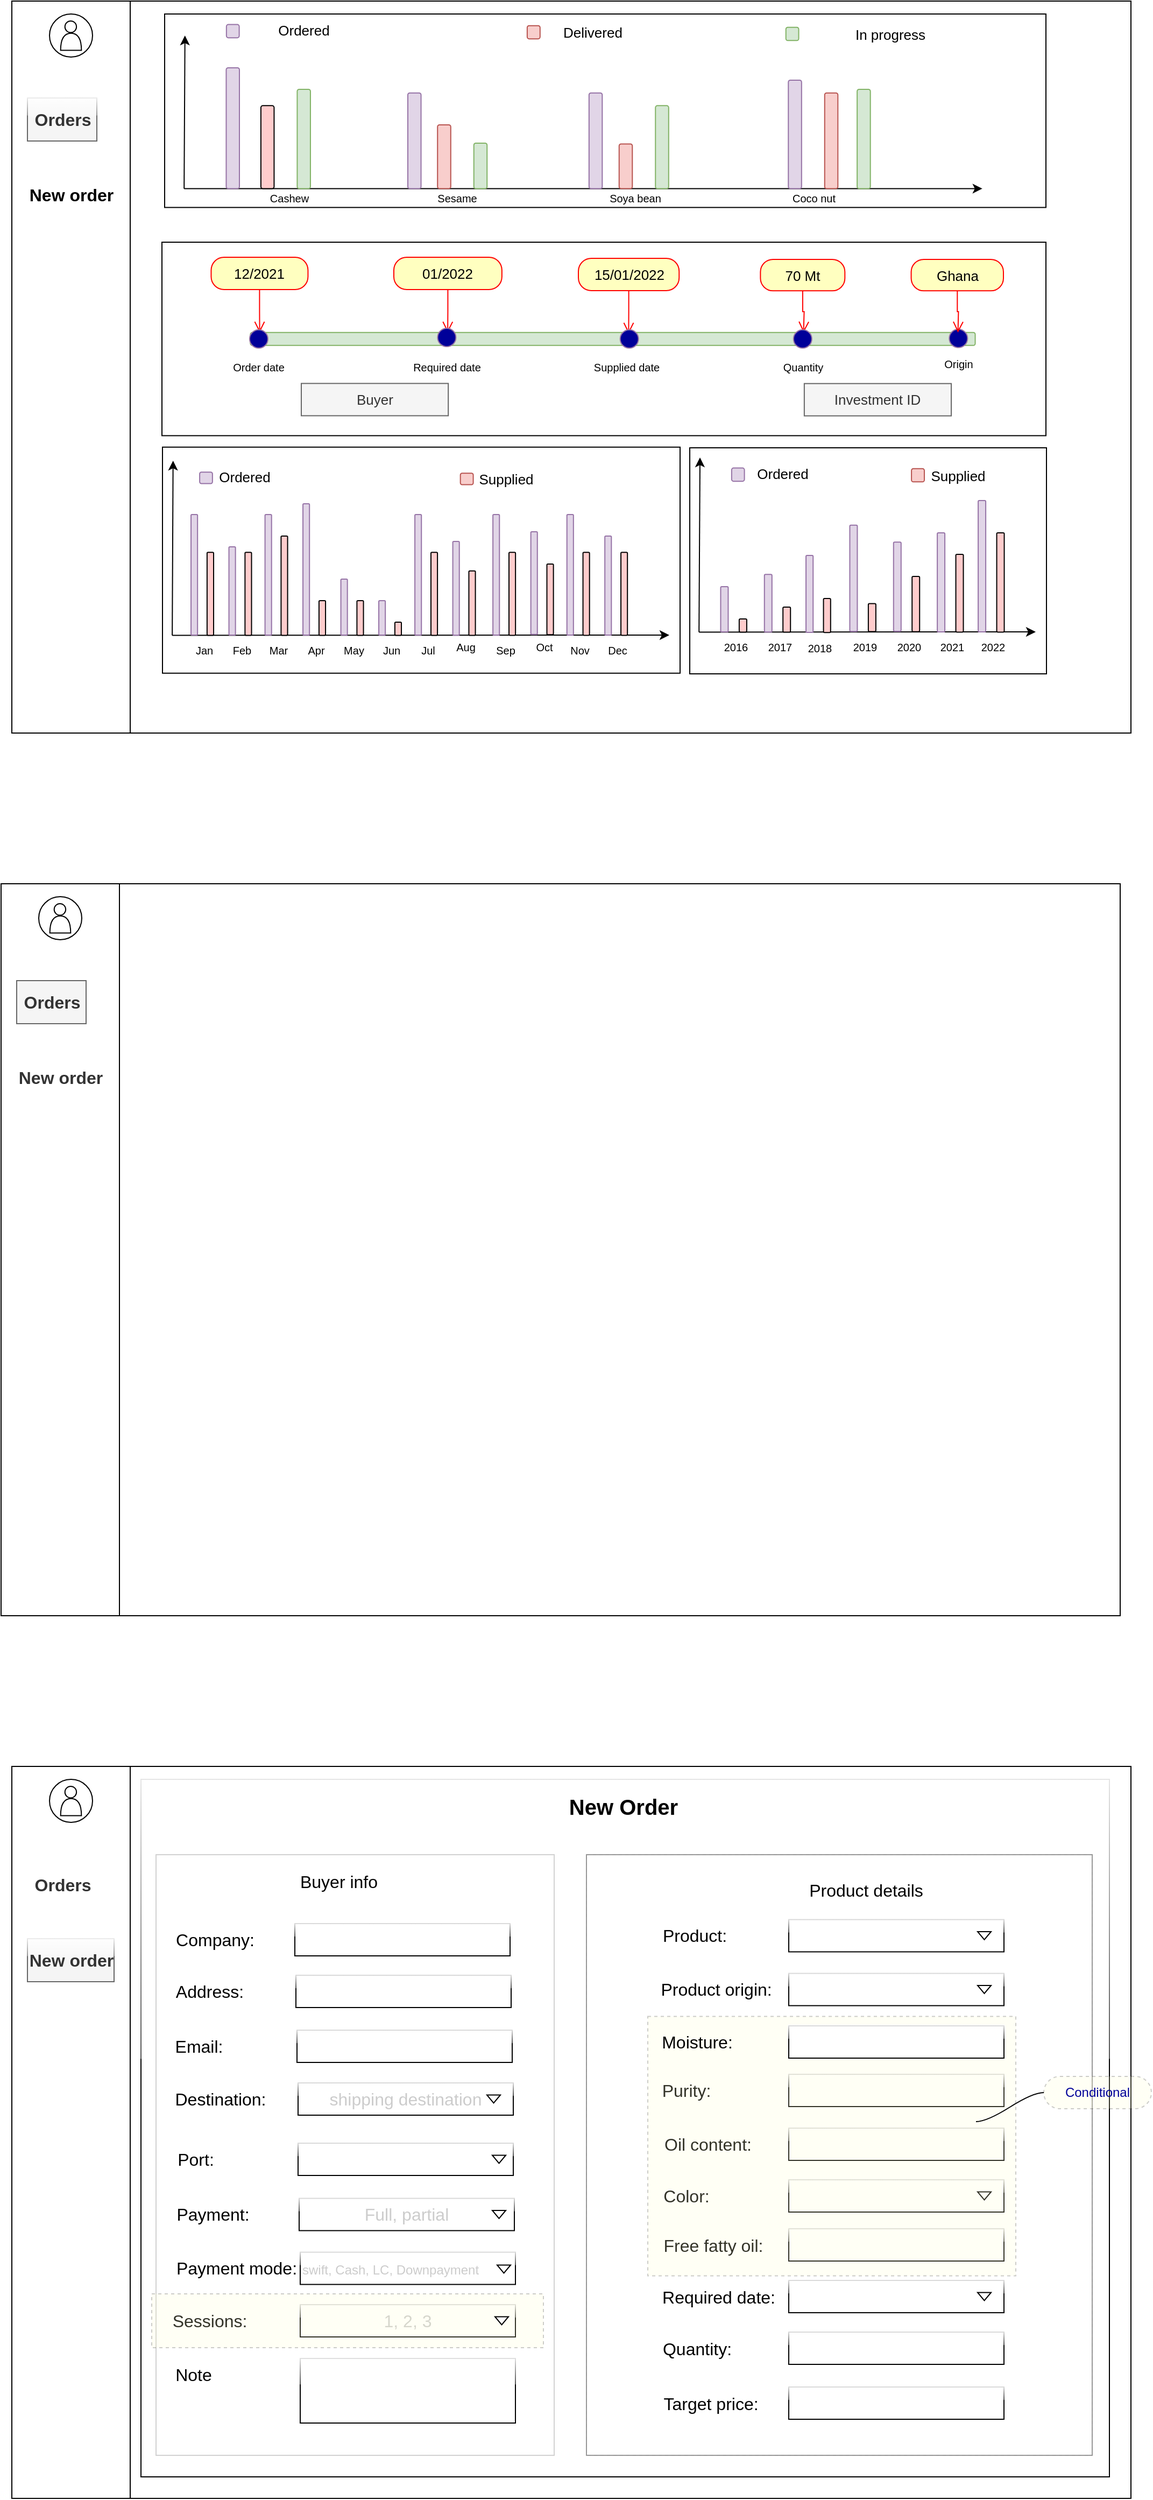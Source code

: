 <mxfile version="15.8.7" type="github">
  <diagram id="DCeRdAVLhO6ZTOsjjHVU" name="Page-1">
    <mxGraphModel dx="1218" dy="952" grid="1" gridSize="10" guides="1" tooltips="1" connect="1" arrows="1" fold="1" page="1" pageScale="1" pageWidth="1169" pageHeight="827" math="0" shadow="0">
      <root>
        <mxCell id="0" />
        <mxCell id="1" parent="0" />
        <mxCell id="tpjrnW_lignRtLn6L6qm-96" value="" style="group;opacity=20;strokeColor=default;" vertex="1" connectable="0" parent="1">
          <mxGeometry x="80" y="1720" width="1040" height="680" as="geometry" />
        </mxCell>
        <mxCell id="tpjrnW_lignRtLn6L6qm-97" value="" style="rounded=0;whiteSpace=wrap;html=1;" vertex="1" parent="tpjrnW_lignRtLn6L6qm-96">
          <mxGeometry width="1040" height="680" as="geometry" />
        </mxCell>
        <mxCell id="tpjrnW_lignRtLn6L6qm-98" value="" style="rounded=0;whiteSpace=wrap;html=1;" vertex="1" parent="tpjrnW_lignRtLn6L6qm-96">
          <mxGeometry width="110" height="680" as="geometry" />
        </mxCell>
        <mxCell id="tpjrnW_lignRtLn6L6qm-99" value="" style="group" vertex="1" connectable="0" parent="tpjrnW_lignRtLn6L6qm-96">
          <mxGeometry x="35" y="12" width="40" height="40" as="geometry" />
        </mxCell>
        <mxCell id="tpjrnW_lignRtLn6L6qm-100" value="" style="ellipse;whiteSpace=wrap;html=1;" vertex="1" parent="tpjrnW_lignRtLn6L6qm-99">
          <mxGeometry width="40" height="40" as="geometry" />
        </mxCell>
        <mxCell id="tpjrnW_lignRtLn6L6qm-101" value="" style="group" vertex="1" connectable="0" parent="tpjrnW_lignRtLn6L6qm-99">
          <mxGeometry x="10" y="4.5" width="20" height="29" as="geometry" />
        </mxCell>
        <mxCell id="tpjrnW_lignRtLn6L6qm-102" value="" style="ellipse;whiteSpace=wrap;html=1;aspect=fixed;" vertex="1" parent="tpjrnW_lignRtLn6L6qm-101">
          <mxGeometry x="4.333" y="2" width="10.741" height="10.741" as="geometry" />
        </mxCell>
        <mxCell id="tpjrnW_lignRtLn6L6qm-103" value="" style="shape=or;whiteSpace=wrap;html=1;rotation=-90;" vertex="1" parent="tpjrnW_lignRtLn6L6qm-101">
          <mxGeometry x="2.083" y="11.681" width="15.833" height="19.333" as="geometry" />
        </mxCell>
        <mxCell id="tpjrnW_lignRtLn6L6qm-104" value="Orders" style="text;strokeColor=none;fillColor=none;html=1;fontSize=16;fontStyle=1;verticalAlign=middle;align=center;glass=0;fontColor=#333333;" vertex="1" parent="tpjrnW_lignRtLn6L6qm-96">
          <mxGeometry x="14.5" y="90" width="64.5" height="40" as="geometry" />
        </mxCell>
        <mxCell id="tpjrnW_lignRtLn6L6qm-105" value="New order" style="text;strokeColor=#666666;fillColor=#f5f5f5;html=1;fontSize=16;fontStyle=1;verticalAlign=middle;align=center;fontColor=#333333;glass=1;" vertex="1" parent="tpjrnW_lignRtLn6L6qm-96">
          <mxGeometry x="14.5" y="160" width="80.5" height="40" as="geometry" />
        </mxCell>
        <mxCell id="tpjrnW_lignRtLn6L6qm-106" value="New Order" style="text;strokeColor=none;fillColor=none;html=1;fontSize=20;fontStyle=1;verticalAlign=middle;align=center;glass=1;" vertex="1" parent="tpjrnW_lignRtLn6L6qm-96">
          <mxGeometry x="500" y="22" width="135" height="30" as="geometry" />
        </mxCell>
        <mxCell id="tpjrnW_lignRtLn6L6qm-193" value="" style="rounded=0;whiteSpace=wrap;html=1;glass=1;fontSize=12;fontColor=#CCCCCC;strokeColor=default;fillColor=default;" vertex="1" parent="tpjrnW_lignRtLn6L6qm-96">
          <mxGeometry x="120" y="12" width="900" height="648" as="geometry" />
        </mxCell>
        <mxCell id="tpjrnW_lignRtLn6L6qm-192" value="" style="group;strokeColor=#E6E6E6;fillColor=none;fontColor=#333333;strokeWidth=1;opacity=20;dashed=1;container=0;" vertex="1" connectable="0" parent="tpjrnW_lignRtLn6L6qm-96">
          <mxGeometry x="534" y="82" width="470" height="558" as="geometry" />
        </mxCell>
        <mxCell id="tpjrnW_lignRtLn6L6qm-189" value="" style="rounded=0;whiteSpace=wrap;html=1;glass=0;fontSize=16;strokeColor=default;fillColor=none;fontColor=#333333;shadow=0;sketch=0;opacity=40;" vertex="1" parent="tpjrnW_lignRtLn6L6qm-96">
          <mxGeometry x="534" y="82" width="470" height="558" as="geometry" />
        </mxCell>
        <mxCell id="tpjrnW_lignRtLn6L6qm-136" value="" style="group" vertex="1" connectable="0" parent="tpjrnW_lignRtLn6L6qm-96">
          <mxGeometry x="612" y="142.25" width="320" height="30" as="geometry" />
        </mxCell>
        <mxCell id="tpjrnW_lignRtLn6L6qm-137" value="Product:&amp;nbsp;" style="text;html=1;strokeColor=none;fillColor=none;align=center;verticalAlign=middle;whiteSpace=wrap;rounded=0;glass=1;fontSize=16;" vertex="1" parent="tpjrnW_lignRtLn6L6qm-136">
          <mxGeometry x="-10" width="70" height="30" as="geometry" />
        </mxCell>
        <mxCell id="tpjrnW_lignRtLn6L6qm-138" value="" style="rounded=0;whiteSpace=wrap;html=1;glass=1;fontSize=16;strokeColor=default;fillColor=default;" vertex="1" parent="tpjrnW_lignRtLn6L6qm-136">
          <mxGeometry x="110" width="200" height="30" as="geometry" />
        </mxCell>
        <mxCell id="tpjrnW_lignRtLn6L6qm-139" value="" style="triangle;whiteSpace=wrap;html=1;glass=1;fontSize=16;strokeColor=default;fillColor=default;rotation=90;" vertex="1" parent="tpjrnW_lignRtLn6L6qm-136">
          <mxGeometry x="288" y="8.75" width="7.5" height="12.5" as="geometry" />
        </mxCell>
        <mxCell id="tpjrnW_lignRtLn6L6qm-132" value="" style="group" vertex="1" connectable="0" parent="tpjrnW_lignRtLn6L6qm-96">
          <mxGeometry x="602" y="192.25" width="320" height="30" as="geometry" />
        </mxCell>
        <mxCell id="tpjrnW_lignRtLn6L6qm-133" value="Product origin:&amp;nbsp;" style="text;html=1;strokeColor=none;fillColor=none;align=center;verticalAlign=middle;whiteSpace=wrap;rounded=0;glass=1;fontSize=16;" vertex="1" parent="tpjrnW_lignRtLn6L6qm-132">
          <mxGeometry width="110" height="30" as="geometry" />
        </mxCell>
        <mxCell id="tpjrnW_lignRtLn6L6qm-134" value="" style="rounded=0;whiteSpace=wrap;html=1;glass=1;fontSize=16;strokeColor=default;fillColor=default;" vertex="1" parent="tpjrnW_lignRtLn6L6qm-132">
          <mxGeometry x="120" width="200" height="30" as="geometry" />
        </mxCell>
        <mxCell id="tpjrnW_lignRtLn6L6qm-135" value="" style="triangle;whiteSpace=wrap;html=1;glass=1;fontSize=16;strokeColor=default;fillColor=default;rotation=90;" vertex="1" parent="tpjrnW_lignRtLn6L6qm-132">
          <mxGeometry x="298" y="8.75" width="7.5" height="12.5" as="geometry" />
        </mxCell>
        <mxCell id="tpjrnW_lignRtLn6L6qm-122" value="" style="group" vertex="1" connectable="0" parent="tpjrnW_lignRtLn6L6qm-96">
          <mxGeometry x="602" y="576.5" width="320" height="30" as="geometry" />
        </mxCell>
        <mxCell id="tpjrnW_lignRtLn6L6qm-123" value="Target price:&amp;nbsp;" style="text;html=1;strokeColor=none;fillColor=none;align=center;verticalAlign=middle;whiteSpace=wrap;rounded=0;glass=1;fontSize=16;" vertex="1" parent="tpjrnW_lignRtLn6L6qm-122">
          <mxGeometry width="100" height="30" as="geometry" />
        </mxCell>
        <mxCell id="tpjrnW_lignRtLn6L6qm-124" value="" style="rounded=0;whiteSpace=wrap;html=1;glass=1;fontSize=16;strokeColor=default;fillColor=default;" vertex="1" parent="tpjrnW_lignRtLn6L6qm-122">
          <mxGeometry x="120" width="200" height="30" as="geometry" />
        </mxCell>
        <mxCell id="tpjrnW_lignRtLn6L6qm-125" value="" style="group" vertex="1" connectable="0" parent="tpjrnW_lignRtLn6L6qm-96">
          <mxGeometry x="602" y="525.5" width="320" height="30" as="geometry" />
        </mxCell>
        <mxCell id="tpjrnW_lignRtLn6L6qm-126" value="Quantity:" style="text;html=1;strokeColor=none;fillColor=none;align=center;verticalAlign=middle;whiteSpace=wrap;rounded=0;glass=1;fontSize=16;" vertex="1" parent="tpjrnW_lignRtLn6L6qm-125">
          <mxGeometry width="70" height="30" as="geometry" />
        </mxCell>
        <mxCell id="tpjrnW_lignRtLn6L6qm-127" value="" style="rounded=0;whiteSpace=wrap;html=1;glass=1;fontSize=16;strokeColor=default;fillColor=default;" vertex="1" parent="tpjrnW_lignRtLn6L6qm-125">
          <mxGeometry x="120" width="200" height="30" as="geometry" />
        </mxCell>
        <mxCell id="tpjrnW_lignRtLn6L6qm-128" value="" style="group" vertex="1" connectable="0" parent="tpjrnW_lignRtLn6L6qm-96">
          <mxGeometry x="602" y="477.5" width="320" height="30" as="geometry" />
        </mxCell>
        <mxCell id="tpjrnW_lignRtLn6L6qm-129" value="Required date:" style="text;html=1;strokeColor=none;fillColor=none;align=center;verticalAlign=middle;whiteSpace=wrap;rounded=0;glass=1;fontSize=16;" vertex="1" parent="tpjrnW_lignRtLn6L6qm-128">
          <mxGeometry width="110" height="30" as="geometry" />
        </mxCell>
        <mxCell id="tpjrnW_lignRtLn6L6qm-130" value="" style="rounded=0;whiteSpace=wrap;html=1;glass=1;fontSize=16;strokeColor=default;fillColor=default;" vertex="1" parent="tpjrnW_lignRtLn6L6qm-128">
          <mxGeometry x="120" width="200" height="30" as="geometry" />
        </mxCell>
        <mxCell id="tpjrnW_lignRtLn6L6qm-131" value="" style="triangle;whiteSpace=wrap;html=1;glass=1;fontSize=16;strokeColor=default;fillColor=default;rotation=90;" vertex="1" parent="tpjrnW_lignRtLn6L6qm-128">
          <mxGeometry x="298" y="8.75" width="7.5" height="12.5" as="geometry" />
        </mxCell>
        <mxCell id="tpjrnW_lignRtLn6L6qm-172" value="" style="group" vertex="1" connectable="0" parent="tpjrnW_lignRtLn6L6qm-96">
          <mxGeometry x="602" y="286" width="320" height="30" as="geometry" />
        </mxCell>
        <mxCell id="tpjrnW_lignRtLn6L6qm-173" value="Purity:" style="text;html=1;strokeColor=none;fillColor=none;align=center;verticalAlign=middle;whiteSpace=wrap;rounded=0;glass=1;fontSize=16;" vertex="1" parent="tpjrnW_lignRtLn6L6qm-172">
          <mxGeometry width="50" height="30" as="geometry" />
        </mxCell>
        <mxCell id="tpjrnW_lignRtLn6L6qm-174" value="" style="rounded=0;whiteSpace=wrap;html=1;glass=1;fontSize=16;strokeColor=default;fillColor=default;" vertex="1" parent="tpjrnW_lignRtLn6L6qm-172">
          <mxGeometry x="120" width="200" height="30" as="geometry" />
        </mxCell>
        <mxCell id="tpjrnW_lignRtLn6L6qm-176" value="" style="group" vertex="1" connectable="0" parent="tpjrnW_lignRtLn6L6qm-96">
          <mxGeometry x="602" y="336" width="320" height="30" as="geometry" />
        </mxCell>
        <mxCell id="tpjrnW_lignRtLn6L6qm-177" value="Oil content:" style="text;html=1;strokeColor=none;fillColor=none;align=center;verticalAlign=middle;whiteSpace=wrap;rounded=0;glass=1;fontSize=16;" vertex="1" parent="tpjrnW_lignRtLn6L6qm-176">
          <mxGeometry width="90" height="30" as="geometry" />
        </mxCell>
        <mxCell id="tpjrnW_lignRtLn6L6qm-178" value="" style="rounded=0;whiteSpace=wrap;html=1;glass=1;fontSize=16;strokeColor=default;fillColor=default;" vertex="1" parent="tpjrnW_lignRtLn6L6qm-176">
          <mxGeometry x="120" width="200" height="30" as="geometry" />
        </mxCell>
        <mxCell id="tpjrnW_lignRtLn6L6qm-181" value="" style="group" vertex="1" connectable="0" parent="tpjrnW_lignRtLn6L6qm-96">
          <mxGeometry x="602" y="384" width="320" height="30" as="geometry" />
        </mxCell>
        <mxCell id="tpjrnW_lignRtLn6L6qm-182" value="Color:" style="text;html=1;strokeColor=none;fillColor=none;align=center;verticalAlign=middle;whiteSpace=wrap;rounded=0;glass=1;fontSize=16;" vertex="1" parent="tpjrnW_lignRtLn6L6qm-181">
          <mxGeometry width="50" height="30" as="geometry" />
        </mxCell>
        <mxCell id="tpjrnW_lignRtLn6L6qm-183" value="" style="rounded=0;whiteSpace=wrap;html=1;glass=1;fontSize=16;strokeColor=default;fillColor=default;" vertex="1" parent="tpjrnW_lignRtLn6L6qm-181">
          <mxGeometry x="120" width="200" height="30" as="geometry" />
        </mxCell>
        <mxCell id="tpjrnW_lignRtLn6L6qm-184" value="" style="triangle;whiteSpace=wrap;html=1;glass=1;fontSize=16;strokeColor=default;fillColor=default;rotation=90;" vertex="1" parent="tpjrnW_lignRtLn6L6qm-181">
          <mxGeometry x="298" y="8.75" width="7.5" height="12.5" as="geometry" />
        </mxCell>
        <mxCell id="tpjrnW_lignRtLn6L6qm-185" value="" style="group" vertex="1" connectable="0" parent="tpjrnW_lignRtLn6L6qm-96">
          <mxGeometry x="602" y="429.5" width="320" height="30" as="geometry" />
        </mxCell>
        <mxCell id="tpjrnW_lignRtLn6L6qm-186" value="Free fatty oil:" style="text;html=1;strokeColor=none;fillColor=none;align=center;verticalAlign=middle;whiteSpace=wrap;rounded=0;glass=1;fontSize=16;" vertex="1" parent="tpjrnW_lignRtLn6L6qm-185">
          <mxGeometry width="100" height="30" as="geometry" />
        </mxCell>
        <mxCell id="tpjrnW_lignRtLn6L6qm-187" value="" style="rounded=0;whiteSpace=wrap;html=1;glass=1;fontSize=16;strokeColor=default;fillColor=default;" vertex="1" parent="tpjrnW_lignRtLn6L6qm-185">
          <mxGeometry x="120" width="200" height="30" as="geometry" />
        </mxCell>
        <mxCell id="tpjrnW_lignRtLn6L6qm-190" value="Product details" style="text;html=1;strokeColor=none;fillColor=none;align=center;verticalAlign=middle;whiteSpace=wrap;rounded=0;glass=1;fontSize=16;" vertex="1" parent="tpjrnW_lignRtLn6L6qm-96">
          <mxGeometry x="714" y="100" width="160" height="30" as="geometry" />
        </mxCell>
        <mxCell id="tpjrnW_lignRtLn6L6qm-107" value="" style="rounded=0;whiteSpace=wrap;html=1;glass=1;fontSize=16;strokeColor=#666666;fillColor=none;fontColor=#333333;opacity=30;" vertex="1" parent="tpjrnW_lignRtLn6L6qm-96">
          <mxGeometry x="134" y="82" width="370" height="558" as="geometry" />
        </mxCell>
        <mxCell id="tpjrnW_lignRtLn6L6qm-109" value="" style="group" vertex="1" connectable="0" parent="tpjrnW_lignRtLn6L6qm-96">
          <mxGeometry x="144" y="294" width="320" height="30" as="geometry" />
        </mxCell>
        <mxCell id="tpjrnW_lignRtLn6L6qm-110" value="Destination:" style="text;html=1;strokeColor=none;fillColor=none;align=center;verticalAlign=middle;whiteSpace=wrap;rounded=0;glass=1;fontSize=16;" vertex="1" parent="tpjrnW_lignRtLn6L6qm-109">
          <mxGeometry width="100" height="30" as="geometry" />
        </mxCell>
        <mxCell id="tpjrnW_lignRtLn6L6qm-111" value="&lt;font color=&quot;#cccccc&quot;&gt;shipping destination&lt;/font&gt;" style="rounded=0;whiteSpace=wrap;html=1;glass=1;fontSize=16;strokeColor=default;fillColor=default;" vertex="1" parent="tpjrnW_lignRtLn6L6qm-109">
          <mxGeometry x="122" width="200" height="30" as="geometry" />
        </mxCell>
        <mxCell id="tpjrnW_lignRtLn6L6qm-166" value="" style="triangle;whiteSpace=wrap;html=1;glass=1;fontSize=16;strokeColor=default;fillColor=default;rotation=90;" vertex="1" parent="tpjrnW_lignRtLn6L6qm-109">
          <mxGeometry x="300" y="8.75" width="7.5" height="12.5" as="geometry" />
        </mxCell>
        <mxCell id="tpjrnW_lignRtLn6L6qm-112" value="" style="group" vertex="1" connectable="0" parent="tpjrnW_lignRtLn6L6qm-96">
          <mxGeometry x="144" y="245" width="320" height="30" as="geometry" />
        </mxCell>
        <mxCell id="tpjrnW_lignRtLn6L6qm-113" value="Email:" style="text;html=1;strokeColor=none;fillColor=none;align=center;verticalAlign=middle;whiteSpace=wrap;rounded=0;glass=1;fontSize=16;" vertex="1" parent="tpjrnW_lignRtLn6L6qm-112">
          <mxGeometry width="60" height="30" as="geometry" />
        </mxCell>
        <mxCell id="tpjrnW_lignRtLn6L6qm-114" value="" style="rounded=0;whiteSpace=wrap;html=1;glass=1;fontSize=16;strokeColor=default;fillColor=default;" vertex="1" parent="tpjrnW_lignRtLn6L6qm-112">
          <mxGeometry x="121" width="200" height="30" as="geometry" />
        </mxCell>
        <mxCell id="tpjrnW_lignRtLn6L6qm-115" value="" style="group" vertex="1" connectable="0" parent="tpjrnW_lignRtLn6L6qm-96">
          <mxGeometry x="144" y="194" width="320" height="30" as="geometry" />
        </mxCell>
        <mxCell id="tpjrnW_lignRtLn6L6qm-116" value="Address:" style="text;html=1;strokeColor=none;fillColor=none;align=center;verticalAlign=middle;whiteSpace=wrap;rounded=0;glass=1;fontSize=16;" vertex="1" parent="tpjrnW_lignRtLn6L6qm-115">
          <mxGeometry width="80" height="30" as="geometry" />
        </mxCell>
        <mxCell id="tpjrnW_lignRtLn6L6qm-117" value="" style="rounded=0;whiteSpace=wrap;html=1;glass=1;fontSize=16;strokeColor=default;fillColor=default;" vertex="1" parent="tpjrnW_lignRtLn6L6qm-115">
          <mxGeometry x="120" width="200" height="30" as="geometry" />
        </mxCell>
        <mxCell id="tpjrnW_lignRtLn6L6qm-118" value="" style="group" vertex="1" connectable="0" parent="tpjrnW_lignRtLn6L6qm-96">
          <mxGeometry x="139" y="146" width="320" height="30" as="geometry" />
        </mxCell>
        <mxCell id="tpjrnW_lignRtLn6L6qm-119" value="Company:" style="text;html=1;strokeColor=none;fillColor=none;align=center;verticalAlign=middle;whiteSpace=wrap;rounded=0;glass=1;fontSize=16;" vertex="1" parent="tpjrnW_lignRtLn6L6qm-118">
          <mxGeometry width="100" height="30" as="geometry" />
        </mxCell>
        <mxCell id="tpjrnW_lignRtLn6L6qm-120" value="" style="rounded=0;whiteSpace=wrap;html=1;glass=1;fontSize=16;strokeColor=default;fillColor=default;" vertex="1" parent="tpjrnW_lignRtLn6L6qm-118">
          <mxGeometry x="124" width="200" height="30" as="geometry" />
        </mxCell>
        <mxCell id="tpjrnW_lignRtLn6L6qm-121" value="Buyer info" style="text;html=1;strokeColor=none;fillColor=none;align=center;verticalAlign=middle;whiteSpace=wrap;rounded=0;glass=1;fontSize=16;" vertex="1" parent="tpjrnW_lignRtLn6L6qm-96">
          <mxGeometry x="224" y="92" width="160" height="30" as="geometry" />
        </mxCell>
        <mxCell id="tpjrnW_lignRtLn6L6qm-149" value="" style="group" vertex="1" connectable="0" parent="tpjrnW_lignRtLn6L6qm-96">
          <mxGeometry x="155" y="350" width="290" height="30" as="geometry" />
        </mxCell>
        <mxCell id="tpjrnW_lignRtLn6L6qm-150" value="Port:" style="text;html=1;strokeColor=none;fillColor=none;align=center;verticalAlign=middle;whiteSpace=wrap;rounded=0;glass=1;fontSize=16;" vertex="1" parent="tpjrnW_lignRtLn6L6qm-149">
          <mxGeometry x="-3" width="38" height="30" as="geometry" />
        </mxCell>
        <mxCell id="tpjrnW_lignRtLn6L6qm-151" value="" style="rounded=0;whiteSpace=wrap;html=1;glass=1;fontSize=16;strokeColor=default;fillColor=default;" vertex="1" parent="tpjrnW_lignRtLn6L6qm-149">
          <mxGeometry x="111" width="200" height="30" as="geometry" />
        </mxCell>
        <mxCell id="tpjrnW_lignRtLn6L6qm-152" value="" style="group" vertex="1" connectable="0" parent="tpjrnW_lignRtLn6L6qm-96">
          <mxGeometry x="149" y="451.25" width="290" height="30" as="geometry" />
        </mxCell>
        <mxCell id="tpjrnW_lignRtLn6L6qm-153" value="Payment mode:" style="text;html=1;strokeColor=none;fillColor=none;align=center;verticalAlign=middle;whiteSpace=wrap;rounded=0;glass=1;fontSize=16;" vertex="1" parent="tpjrnW_lignRtLn6L6qm-152">
          <mxGeometry width="120" height="30" as="geometry" />
        </mxCell>
        <mxCell id="tpjrnW_lignRtLn6L6qm-154" value="&lt;span style=&quot;color: rgb(204 , 204 , 204)&quot;&gt;&lt;font style=&quot;font-size: 12px&quot;&gt;swift, Cash, LC, Downpayment&lt;/font&gt;&lt;/span&gt;" style="rounded=0;whiteSpace=wrap;html=1;glass=1;fontSize=16;strokeColor=default;fillColor=default;align=left;" vertex="1" parent="tpjrnW_lignRtLn6L6qm-152">
          <mxGeometry x="119" width="200" height="30" as="geometry" />
        </mxCell>
        <mxCell id="tpjrnW_lignRtLn6L6qm-158" value="" style="triangle;whiteSpace=wrap;html=1;glass=1;fontSize=16;strokeColor=default;fillColor=default;rotation=90;" vertex="1" parent="tpjrnW_lignRtLn6L6qm-96">
          <mxGeometry x="453.5" y="460.75" width="7.5" height="12.5" as="geometry" />
        </mxCell>
        <mxCell id="tpjrnW_lignRtLn6L6qm-159" value="" style="triangle;whiteSpace=wrap;html=1;glass=1;fontSize=16;strokeColor=default;fillColor=default;rotation=90;" vertex="1" parent="tpjrnW_lignRtLn6L6qm-96">
          <mxGeometry x="456.5" y="418.75" width="7.5" height="12.5" as="geometry" />
        </mxCell>
        <mxCell id="tpjrnW_lignRtLn6L6qm-160" value="" style="group" vertex="1" connectable="0" parent="tpjrnW_lignRtLn6L6qm-96">
          <mxGeometry x="124" y="401.25" width="290" height="30" as="geometry" />
        </mxCell>
        <mxCell id="tpjrnW_lignRtLn6L6qm-161" value="Payment:" style="text;html=1;strokeColor=none;fillColor=none;align=center;verticalAlign=middle;whiteSpace=wrap;rounded=0;glass=1;fontSize=16;" vertex="1" parent="tpjrnW_lignRtLn6L6qm-160">
          <mxGeometry x="23" width="80" height="30" as="geometry" />
        </mxCell>
        <mxCell id="tpjrnW_lignRtLn6L6qm-162" value="&lt;font color=&quot;#cccccc&quot;&gt;Full, partial&lt;/font&gt;" style="rounded=0;whiteSpace=wrap;html=1;glass=1;fontSize=16;strokeColor=default;fillColor=default;" vertex="1" parent="tpjrnW_lignRtLn6L6qm-160">
          <mxGeometry x="143" width="200" height="30" as="geometry" />
        </mxCell>
        <mxCell id="tpjrnW_lignRtLn6L6qm-155" value="" style="group" vertex="1" connectable="0" parent="tpjrnW_lignRtLn6L6qm-96">
          <mxGeometry x="144" y="500" width="350" height="40" as="geometry" />
        </mxCell>
        <mxCell id="tpjrnW_lignRtLn6L6qm-156" value="Sessions:" style="text;html=1;strokeColor=none;fillColor=none;align=center;verticalAlign=middle;whiteSpace=wrap;rounded=0;glass=1;fontSize=16;" vertex="1" parent="tpjrnW_lignRtLn6L6qm-155">
          <mxGeometry width="80" height="30" as="geometry" />
        </mxCell>
        <mxCell id="tpjrnW_lignRtLn6L6qm-157" value="&lt;font color=&quot;#cccccc&quot;&gt;1, 2, 3&lt;/font&gt;" style="rounded=0;whiteSpace=wrap;html=1;glass=1;fontSize=16;strokeColor=default;fillColor=default;" vertex="1" parent="tpjrnW_lignRtLn6L6qm-155">
          <mxGeometry x="124" width="200" height="30" as="geometry" />
        </mxCell>
        <mxCell id="tpjrnW_lignRtLn6L6qm-201" value="" style="rounded=0;whiteSpace=wrap;html=1;shadow=0;glass=0;dashed=1;sketch=0;fontSize=12;fontColor=#000099;strokeColor=default;strokeWidth=1;fillColor=#FFFFCC;opacity=20;" vertex="1" parent="tpjrnW_lignRtLn6L6qm-155">
          <mxGeometry x="-14" y="-10" width="364" height="50" as="geometry" />
        </mxCell>
        <mxCell id="tpjrnW_lignRtLn6L6qm-146" value="" style="group" vertex="1" connectable="0" parent="tpjrnW_lignRtLn6L6qm-96">
          <mxGeometry x="144" y="550" width="280" height="60" as="geometry" />
        </mxCell>
        <mxCell id="tpjrnW_lignRtLn6L6qm-147" value="Note" style="text;html=1;strokeColor=none;fillColor=none;align=center;verticalAlign=middle;whiteSpace=wrap;rounded=0;glass=1;fontSize=16;" vertex="1" parent="tpjrnW_lignRtLn6L6qm-146">
          <mxGeometry width="50" height="30" as="geometry" />
        </mxCell>
        <mxCell id="tpjrnW_lignRtLn6L6qm-148" value="" style="rounded=0;whiteSpace=wrap;html=1;glass=1;fontSize=16;strokeColor=default;fillColor=default;" vertex="1" parent="tpjrnW_lignRtLn6L6qm-146">
          <mxGeometry x="124" width="200" height="60" as="geometry" />
        </mxCell>
        <mxCell id="tpjrnW_lignRtLn6L6qm-163" value="" style="triangle;whiteSpace=wrap;html=1;glass=1;fontSize=16;strokeColor=default;fillColor=default;rotation=90;" vertex="1" parent="tpjrnW_lignRtLn6L6qm-96">
          <mxGeometry x="451.5" y="508.75" width="7.5" height="12.5" as="geometry" />
        </mxCell>
        <mxCell id="tpjrnW_lignRtLn6L6qm-164" value="" style="triangle;whiteSpace=wrap;html=1;glass=1;fontSize=16;strokeColor=default;fillColor=default;rotation=90;" vertex="1" parent="tpjrnW_lignRtLn6L6qm-96">
          <mxGeometry x="449" y="410" width="7.5" height="12.5" as="geometry" />
        </mxCell>
        <mxCell id="tpjrnW_lignRtLn6L6qm-165" value="" style="triangle;whiteSpace=wrap;html=1;glass=1;fontSize=16;strokeColor=default;fillColor=default;rotation=90;" vertex="1" parent="tpjrnW_lignRtLn6L6qm-96">
          <mxGeometry x="449" y="358.75" width="7.5" height="12.5" as="geometry" />
        </mxCell>
        <mxCell id="tpjrnW_lignRtLn6L6qm-195" value="" style="rounded=0;whiteSpace=wrap;html=1;shadow=0;glass=0;dashed=1;sketch=0;fontSize=12;fontColor=#CCCCCC;strokeColor=default;strokeWidth=1;fillColor=#FFFFCC;opacity=20;" vertex="1" parent="tpjrnW_lignRtLn6L6qm-96">
          <mxGeometry x="591" y="232.25" width="342" height="241" as="geometry" />
        </mxCell>
        <mxCell id="tpjrnW_lignRtLn6L6qm-168" value="Moisture:" style="text;html=1;strokeColor=none;fillColor=none;align=center;verticalAlign=middle;whiteSpace=wrap;rounded=0;glass=1;fontSize=16;" vertex="1" parent="tpjrnW_lignRtLn6L6qm-96">
          <mxGeometry x="602" y="241" width="70" height="30" as="geometry" />
        </mxCell>
        <mxCell id="tpjrnW_lignRtLn6L6qm-169" value="" style="rounded=0;whiteSpace=wrap;html=1;glass=1;fontSize=16;strokeColor=default;fillColor=default;" vertex="1" parent="tpjrnW_lignRtLn6L6qm-96">
          <mxGeometry x="722" y="241" width="200" height="30" as="geometry" />
        </mxCell>
        <mxCell id="tpjrnW_lignRtLn6L6qm-19" value="" style="group" vertex="1" connectable="0" parent="1">
          <mxGeometry x="80" y="80" width="1040" height="680" as="geometry" />
        </mxCell>
        <mxCell id="tpjrnW_lignRtLn6L6qm-1" value="" style="rounded=0;whiteSpace=wrap;html=1;" vertex="1" parent="tpjrnW_lignRtLn6L6qm-19">
          <mxGeometry width="1040" height="680" as="geometry" />
        </mxCell>
        <mxCell id="tpjrnW_lignRtLn6L6qm-3" value="" style="rounded=0;whiteSpace=wrap;html=1;" vertex="1" parent="tpjrnW_lignRtLn6L6qm-19">
          <mxGeometry width="110" height="680" as="geometry" />
        </mxCell>
        <mxCell id="tpjrnW_lignRtLn6L6qm-12" value="" style="group" vertex="1" connectable="0" parent="tpjrnW_lignRtLn6L6qm-19">
          <mxGeometry x="35" y="12" width="40" height="40" as="geometry" />
        </mxCell>
        <mxCell id="tpjrnW_lignRtLn6L6qm-4" value="" style="ellipse;whiteSpace=wrap;html=1;" vertex="1" parent="tpjrnW_lignRtLn6L6qm-12">
          <mxGeometry width="40" height="40" as="geometry" />
        </mxCell>
        <mxCell id="tpjrnW_lignRtLn6L6qm-8" value="" style="group" vertex="1" connectable="0" parent="tpjrnW_lignRtLn6L6qm-12">
          <mxGeometry x="10" y="4.5" width="20" height="29" as="geometry" />
        </mxCell>
        <mxCell id="tpjrnW_lignRtLn6L6qm-9" value="" style="ellipse;whiteSpace=wrap;html=1;aspect=fixed;" vertex="1" parent="tpjrnW_lignRtLn6L6qm-8">
          <mxGeometry x="4.333" y="2" width="10.741" height="10.741" as="geometry" />
        </mxCell>
        <mxCell id="tpjrnW_lignRtLn6L6qm-10" value="" style="shape=or;whiteSpace=wrap;html=1;rotation=-90;" vertex="1" parent="tpjrnW_lignRtLn6L6qm-8">
          <mxGeometry x="2.083" y="11.681" width="15.833" height="19.333" as="geometry" />
        </mxCell>
        <mxCell id="tpjrnW_lignRtLn6L6qm-17" value="Orders" style="text;strokeColor=#666666;fillColor=#f5f5f5;html=1;fontSize=16;fontStyle=1;verticalAlign=middle;align=center;glass=1;fontColor=#333333;" vertex="1" parent="tpjrnW_lignRtLn6L6qm-19">
          <mxGeometry x="14.5" y="90" width="64.5" height="40" as="geometry" />
        </mxCell>
        <mxCell id="tpjrnW_lignRtLn6L6qm-18" value="New order" style="text;strokeColor=none;fillColor=none;html=1;fontSize=16;fontStyle=1;verticalAlign=middle;align=center;" vertex="1" parent="tpjrnW_lignRtLn6L6qm-19">
          <mxGeometry x="14.5" y="160" width="80.5" height="40" as="geometry" />
        </mxCell>
        <mxCell id="tpjrnW_lignRtLn6L6qm-387" value="" style="group" vertex="1" connectable="0" parent="tpjrnW_lignRtLn6L6qm-19">
          <mxGeometry x="142" y="12" width="819" height="180" as="geometry" />
        </mxCell>
        <mxCell id="tpjrnW_lignRtLn6L6qm-388" value="" style="endArrow=classic;html=1;rounded=0;fontSize=14;" edge="1" parent="tpjrnW_lignRtLn6L6qm-387">
          <mxGeometry x="18.111" y="20" width="100.614" height="50" as="geometry">
            <mxPoint x="18.111" y="162.222" as="sourcePoint" />
            <mxPoint x="759.896" y="162.222" as="targetPoint" />
          </mxGeometry>
        </mxCell>
        <mxCell id="tpjrnW_lignRtLn6L6qm-389" value="" style="endArrow=classic;html=1;rounded=0;fontSize=14;" edge="1" parent="tpjrnW_lignRtLn6L6qm-387">
          <mxGeometry x="18.111" y="20" width="100.614" height="50" as="geometry">
            <mxPoint x="18.111" y="162.222" as="sourcePoint" />
            <mxPoint x="18.878" y="20" as="targetPoint" />
          </mxGeometry>
        </mxCell>
        <mxCell id="tpjrnW_lignRtLn6L6qm-390" value="" style="rounded=1;whiteSpace=wrap;html=1;fontSize=14;strokeColor=default;fillColor=#FFCCCC;" vertex="1" parent="tpjrnW_lignRtLn6L6qm-387">
          <mxGeometry x="89.451" y="85.185" width="12.274" height="77.037" as="geometry" />
        </mxCell>
        <mxCell id="tpjrnW_lignRtLn6L6qm-391" value="" style="rounded=1;whiteSpace=wrap;html=1;fontSize=14;strokeColor=#82b366;fillColor=#d5e8d4;" vertex="1" parent="tpjrnW_lignRtLn6L6qm-387">
          <mxGeometry x="123.212" y="70" width="12.275" height="92.22" as="geometry" />
        </mxCell>
        <mxCell id="tpjrnW_lignRtLn6L6qm-392" value="Cashew" style="text;html=1;strokeColor=none;fillColor=none;align=center;verticalAlign=middle;whiteSpace=wrap;rounded=0;fontSize=10;" vertex="1" parent="tpjrnW_lignRtLn6L6qm-387">
          <mxGeometry x="69.506" y="162.222" width="92.052" height="17.778" as="geometry" />
        </mxCell>
        <mxCell id="tpjrnW_lignRtLn6L6qm-393" value="" style="rounded=1;whiteSpace=wrap;html=1;fontSize=14;strokeColor=#b85450;fillColor=#f8cecc;" vertex="1" parent="tpjrnW_lignRtLn6L6qm-387">
          <mxGeometry x="253.61" y="102.963" width="12.274" height="59.259" as="geometry" />
        </mxCell>
        <mxCell id="tpjrnW_lignRtLn6L6qm-394" value="" style="rounded=1;whiteSpace=wrap;html=1;fontSize=14;strokeColor=#82b366;fillColor=#d5e8d4;" vertex="1" parent="tpjrnW_lignRtLn6L6qm-387">
          <mxGeometry x="287.354" y="120" width="12.275" height="42.22" as="geometry" />
        </mxCell>
        <mxCell id="tpjrnW_lignRtLn6L6qm-395" value="" style="rounded=1;whiteSpace=wrap;html=1;fontSize=14;strokeColor=#b85450;fillColor=#f8cecc;" vertex="1" parent="tpjrnW_lignRtLn6L6qm-387">
          <mxGeometry x="422.372" y="120.741" width="12.274" height="41.481" as="geometry" />
        </mxCell>
        <mxCell id="tpjrnW_lignRtLn6L6qm-396" value="" style="rounded=1;whiteSpace=wrap;html=1;fontSize=14;strokeColor=#82b366;fillColor=#d5e8d4;" vertex="1" parent="tpjrnW_lignRtLn6L6qm-387">
          <mxGeometry x="456.125" y="85.185" width="12.274" height="77.037" as="geometry" />
        </mxCell>
        <mxCell id="tpjrnW_lignRtLn6L6qm-397" value="" style="rounded=1;whiteSpace=wrap;html=1;fontSize=14;strokeColor=#9673a6;fillColor=#e1d5e7;" vertex="1" parent="tpjrnW_lignRtLn6L6qm-387">
          <mxGeometry x="579.628" y="61.481" width="12.274" height="100.741" as="geometry" />
        </mxCell>
        <mxCell id="tpjrnW_lignRtLn6L6qm-398" value="" style="rounded=1;whiteSpace=wrap;html=1;fontSize=14;strokeColor=#b85450;fillColor=#f8cecc;" vertex="1" parent="tpjrnW_lignRtLn6L6qm-387">
          <mxGeometry x="613.38" y="73.333" width="12.274" height="88.889" as="geometry" />
        </mxCell>
        <mxCell id="tpjrnW_lignRtLn6L6qm-399" value="Sesame" style="text;html=1;strokeColor=none;fillColor=none;align=center;verticalAlign=middle;whiteSpace=wrap;rounded=0;fontSize=10;" vertex="1" parent="tpjrnW_lignRtLn6L6qm-387">
          <mxGeometry x="225.995" y="162.222" width="92.052" height="17.778" as="geometry" />
        </mxCell>
        <mxCell id="tpjrnW_lignRtLn6L6qm-400" value="Soya bean" style="text;html=1;strokeColor=none;fillColor=none;align=center;verticalAlign=middle;whiteSpace=wrap;rounded=0;fontSize=10;" vertex="1" parent="tpjrnW_lignRtLn6L6qm-387">
          <mxGeometry x="369.483" y="162.219" width="136.645" height="17.781" as="geometry" />
        </mxCell>
        <mxCell id="tpjrnW_lignRtLn6L6qm-401" value="Coco nut" style="text;html=1;strokeColor=none;fillColor=none;align=center;verticalAlign=middle;whiteSpace=wrap;rounded=0;fontSize=10;" vertex="1" parent="tpjrnW_lignRtLn6L6qm-387">
          <mxGeometry x="540.991" y="162.219" width="125.206" height="17.781" as="geometry" />
        </mxCell>
        <mxCell id="tpjrnW_lignRtLn6L6qm-402" value="" style="rounded=0;whiteSpace=wrap;html=1;fontSize=14;strokeColor=default;fillColor=none;" vertex="1" parent="tpjrnW_lignRtLn6L6qm-387">
          <mxGeometry width="819.0" height="179.74" as="geometry" />
        </mxCell>
        <mxCell id="tpjrnW_lignRtLn6L6qm-403" value="" style="rounded=1;whiteSpace=wrap;html=1;fontSize=14;strokeColor=#82b366;fillColor=#d5e8d4;" vertex="1" parent="tpjrnW_lignRtLn6L6qm-387">
          <mxGeometry x="643.569" y="70" width="12.275" height="92.22" as="geometry" />
        </mxCell>
        <mxCell id="tpjrnW_lignRtLn6L6qm-404" value="" style="rounded=1;whiteSpace=wrap;html=1;fontSize=14;strokeColor=#9673a6;fillColor=#e1d5e7;" vertex="1" parent="tpjrnW_lignRtLn6L6qm-387">
          <mxGeometry x="394.403" y="73.333" width="12.274" height="88.889" as="geometry" />
        </mxCell>
        <mxCell id="tpjrnW_lignRtLn6L6qm-405" value="" style="rounded=1;whiteSpace=wrap;html=1;fontSize=14;strokeColor=#9673a6;fillColor=#e1d5e7;" vertex="1" parent="tpjrnW_lignRtLn6L6qm-387">
          <mxGeometry x="225.995" y="73.333" width="12.274" height="88.889" as="geometry" />
        </mxCell>
        <mxCell id="tpjrnW_lignRtLn6L6qm-406" value="" style="rounded=1;whiteSpace=wrap;html=1;fontSize=14;strokeColor=#9673a6;fillColor=#e1d5e7;" vertex="1" parent="tpjrnW_lignRtLn6L6qm-387">
          <mxGeometry x="57.229" y="50" width="12.275" height="112.22" as="geometry" />
        </mxCell>
        <mxCell id="tpjrnW_lignRtLn6L6qm-407" value="" style="rounded=1;whiteSpace=wrap;html=1;fontSize=14;strokeColor=#9673a6;fillColor=#e1d5e7;rotation=90;" vertex="1" parent="tpjrnW_lignRtLn6L6qm-387">
          <mxGeometry x="57.229" y="10" width="12.275" height="11.89" as="geometry" />
        </mxCell>
        <mxCell id="tpjrnW_lignRtLn6L6qm-408" value="" style="rounded=1;whiteSpace=wrap;html=1;fontSize=14;strokeColor=#b85450;fillColor=#f8cecc;rotation=90;" vertex="1" parent="tpjrnW_lignRtLn6L6qm-387">
          <mxGeometry x="336.776" y="10.98" width="12.275" height="11.95" as="geometry" />
        </mxCell>
        <mxCell id="tpjrnW_lignRtLn6L6qm-409" value="" style="rounded=1;whiteSpace=wrap;html=1;fontSize=14;strokeColor=#82b366;fillColor=#d5e8d4;rotation=90;" vertex="1" parent="tpjrnW_lignRtLn6L6qm-387">
          <mxGeometry x="577.164" y="12.56" width="12.275" height="11.89" as="geometry" />
        </mxCell>
        <mxCell id="tpjrnW_lignRtLn6L6qm-410" value="Ordered" style="text;html=1;strokeColor=none;fillColor=none;align=center;verticalAlign=middle;whiteSpace=wrap;rounded=0;shadow=0;glass=0;fontSize=13;" vertex="1" parent="tpjrnW_lignRtLn6L6qm-387">
          <mxGeometry x="69.243" width="120.737" height="30" as="geometry" />
        </mxCell>
        <mxCell id="tpjrnW_lignRtLn6L6qm-411" value="Delivered" style="text;html=1;strokeColor=none;fillColor=none;align=center;verticalAlign=middle;whiteSpace=wrap;rounded=0;shadow=0;glass=0;fontSize=13;" vertex="1" parent="tpjrnW_lignRtLn6L6qm-387">
          <mxGeometry x="360.22" y="1.51" width="75.78" height="30" as="geometry" />
        </mxCell>
        <mxCell id="tpjrnW_lignRtLn6L6qm-412" value="In progress" style="text;html=1;strokeColor=none;fillColor=none;align=center;verticalAlign=middle;whiteSpace=wrap;rounded=0;shadow=0;glass=0;fontSize=13;" vertex="1" parent="tpjrnW_lignRtLn6L6qm-387">
          <mxGeometry x="605.336" y="3.51" width="139.21" height="30" as="geometry" />
        </mxCell>
        <mxCell id="tpjrnW_lignRtLn6L6qm-413" value="" style="group" vertex="1" connectable="0" parent="tpjrnW_lignRtLn6L6qm-19">
          <mxGeometry x="149.5" y="224" width="811.5" height="426.66" as="geometry" />
        </mxCell>
        <mxCell id="tpjrnW_lignRtLn6L6qm-414" value="" style="rounded=0;whiteSpace=wrap;html=1;fontSize=14;strokeColor=default;fillColor=none;" vertex="1" parent="tpjrnW_lignRtLn6L6qm-413">
          <mxGeometry x="-10" width="821.5" height="179.74" as="geometry" />
        </mxCell>
        <mxCell id="tpjrnW_lignRtLn6L6qm-415" value="" style="rounded=1;whiteSpace=wrap;html=1;fontSize=14;strokeColor=#82b366;fillColor=#d5e8d4;rotation=90;" vertex="1" parent="tpjrnW_lignRtLn6L6qm-413">
          <mxGeometry x="402.97" y="-246.92" width="12.04" height="673.58" as="geometry" />
        </mxCell>
        <mxCell id="tpjrnW_lignRtLn6L6qm-416" value="Buyer" style="text;html=1;strokeColor=#666666;fillColor=#f5f5f5;align=center;verticalAlign=middle;whiteSpace=wrap;rounded=0;shadow=0;glass=0;fontSize=13;fontColor=#333333;" vertex="1" parent="tpjrnW_lignRtLn6L6qm-413">
          <mxGeometry x="119.503" y="131.22" width="136.593" height="30.0" as="geometry" />
        </mxCell>
        <mxCell id="tpjrnW_lignRtLn6L6qm-417" value="" style="ellipse;whiteSpace=wrap;html=1;rounded=0;shadow=0;glass=0;fontSize=13;strokeColor=#9673a6;fillColor=#000099;" vertex="1" parent="tpjrnW_lignRtLn6L6qm-413">
          <mxGeometry x="721.66" y="80.87" width="17" height="17" as="geometry" />
        </mxCell>
        <mxCell id="tpjrnW_lignRtLn6L6qm-418" value="" style="group" vertex="1" connectable="0" parent="tpjrnW_lignRtLn6L6qm-413">
          <mxGeometry x="20.732" y="14.0" width="118.467" height="70.0" as="geometry" />
        </mxCell>
        <mxCell id="tpjrnW_lignRtLn6L6qm-419" value="12/2021" style="rounded=1;whiteSpace=wrap;html=1;arcSize=40;fontColor=#000000;fillColor=#ffffc0;strokeColor=#ff0000;shadow=0;glass=0;fontSize=13;" vertex="1" parent="tpjrnW_lignRtLn6L6qm-418">
          <mxGeometry x="15" width="90" height="30" as="geometry" />
        </mxCell>
        <mxCell id="tpjrnW_lignRtLn6L6qm-420" value="" style="edgeStyle=orthogonalEdgeStyle;html=1;verticalAlign=bottom;endArrow=open;endSize=8;strokeColor=#ff0000;rounded=0;fontSize=13;" edge="1" parent="tpjrnW_lignRtLn6L6qm-418" source="tpjrnW_lignRtLn6L6qm-419">
          <mxGeometry relative="1" as="geometry">
            <mxPoint x="60.068" y="70.0" as="targetPoint" />
          </mxGeometry>
        </mxCell>
        <mxCell id="tpjrnW_lignRtLn6L6qm-421" value="" style="group" vertex="1" connectable="0" parent="tpjrnW_lignRtLn6L6qm-413">
          <mxGeometry x="194.484" y="14.0" width="120.442" height="83" as="geometry" />
        </mxCell>
        <mxCell id="tpjrnW_lignRtLn6L6qm-422" value="01/2022" style="rounded=1;whiteSpace=wrap;html=1;arcSize=40;fontColor=#000000;fillColor=#ffffc0;strokeColor=#ff0000;shadow=0;glass=0;fontSize=13;" vertex="1" parent="tpjrnW_lignRtLn6L6qm-421">
          <mxGeometry x="11" width="100.44" height="30" as="geometry" />
        </mxCell>
        <mxCell id="tpjrnW_lignRtLn6L6qm-423" value="" style="edgeStyle=orthogonalEdgeStyle;html=1;verticalAlign=bottom;endArrow=open;endSize=8;strokeColor=#ff0000;rounded=0;fontSize=13;" edge="1" parent="tpjrnW_lignRtLn6L6qm-421" source="tpjrnW_lignRtLn6L6qm-422">
          <mxGeometry relative="1" as="geometry">
            <mxPoint x="61.069" y="70.0" as="targetPoint" />
          </mxGeometry>
        </mxCell>
        <mxCell id="tpjrnW_lignRtLn6L6qm-424" value="" style="ellipse;whiteSpace=wrap;html=1;rounded=0;shadow=0;glass=0;fontSize=13;strokeColor=#9673a6;fillColor=#000099;" vertex="1" parent="tpjrnW_lignRtLn6L6qm-421">
          <mxGeometry x="51.716" y="66" width="17" height="17" as="geometry" />
        </mxCell>
        <mxCell id="tpjrnW_lignRtLn6L6qm-425" value="" style="group" vertex="1" connectable="0" parent="tpjrnW_lignRtLn6L6qm-413">
          <mxGeometry x="361" y="15" width="123.63" height="70" as="geometry" />
        </mxCell>
        <mxCell id="tpjrnW_lignRtLn6L6qm-426" value="15/01/2022" style="rounded=1;whiteSpace=wrap;html=1;arcSize=40;fontColor=#000000;fillColor=#ffffc0;strokeColor=#ff0000;shadow=0;glass=0;fontSize=13;" vertex="1" parent="tpjrnW_lignRtLn6L6qm-425">
          <mxGeometry x="16" width="93.63" height="30" as="geometry" />
        </mxCell>
        <mxCell id="tpjrnW_lignRtLn6L6qm-427" value="" style="edgeStyle=orthogonalEdgeStyle;html=1;verticalAlign=bottom;endArrow=open;endSize=8;strokeColor=#ff0000;rounded=0;fontSize=13;" edge="1" parent="tpjrnW_lignRtLn6L6qm-425" source="tpjrnW_lignRtLn6L6qm-426">
          <mxGeometry relative="1" as="geometry">
            <mxPoint x="62.686" y="70" as="targetPoint" />
          </mxGeometry>
        </mxCell>
        <mxCell id="tpjrnW_lignRtLn6L6qm-428" value="" style="group" vertex="1" connectable="0" parent="tpjrnW_lignRtLn6L6qm-413">
          <mxGeometry x="526.192" y="16.0" width="118.47" height="68.0" as="geometry" />
        </mxCell>
        <mxCell id="tpjrnW_lignRtLn6L6qm-429" value="70 Mt" style="rounded=1;whiteSpace=wrap;html=1;arcSize=40;fontColor=#000000;fillColor=#ffffc0;strokeColor=#ff0000;shadow=0;glass=0;fontSize=13;" vertex="1" parent="tpjrnW_lignRtLn6L6qm-428">
          <mxGeometry x="20" width="78.47" height="29.14" as="geometry" />
        </mxCell>
        <mxCell id="tpjrnW_lignRtLn6L6qm-430" value="" style="edgeStyle=orthogonalEdgeStyle;html=1;verticalAlign=bottom;endArrow=open;endSize=8;strokeColor=#ff0000;rounded=0;fontSize=13;" edge="1" parent="tpjrnW_lignRtLn6L6qm-428" source="tpjrnW_lignRtLn6L6qm-429">
          <mxGeometry relative="1" as="geometry">
            <mxPoint x="60.068" y="68.0" as="targetPoint" />
          </mxGeometry>
        </mxCell>
        <mxCell id="tpjrnW_lignRtLn6L6qm-431" value="" style="group" vertex="1" connectable="0" parent="tpjrnW_lignRtLn6L6qm-413">
          <mxGeometry x="686.28" y="16" width="85.72" height="68" as="geometry" />
        </mxCell>
        <mxCell id="tpjrnW_lignRtLn6L6qm-432" value="Ghana" style="rounded=1;whiteSpace=wrap;html=1;arcSize=40;fontColor=#000000;fillColor=#ffffc0;strokeColor=#ff0000;shadow=0;glass=0;fontSize=13;" vertex="1" parent="tpjrnW_lignRtLn6L6qm-431">
          <mxGeometry width="85.72" height="29.143" as="geometry" />
        </mxCell>
        <mxCell id="tpjrnW_lignRtLn6L6qm-433" value="" style="edgeStyle=orthogonalEdgeStyle;html=1;verticalAlign=bottom;endArrow=open;endSize=8;strokeColor=#ff0000;rounded=0;fontSize=13;" edge="1" parent="tpjrnW_lignRtLn6L6qm-431" source="tpjrnW_lignRtLn6L6qm-432">
          <mxGeometry relative="1" as="geometry">
            <mxPoint x="43.464" y="68" as="targetPoint" />
          </mxGeometry>
        </mxCell>
        <mxCell id="tpjrnW_lignRtLn6L6qm-434" value="Order date" style="text;html=1;strokeColor=none;fillColor=none;align=center;verticalAlign=middle;whiteSpace=wrap;rounded=0;shadow=0;glass=0;fontSize=10;" vertex="1" parent="tpjrnW_lignRtLn6L6qm-413">
          <mxGeometry x="11.677" y="101.33" width="136.593" height="30.0" as="geometry" />
        </mxCell>
        <mxCell id="tpjrnW_lignRtLn6L6qm-435" value="Required date" style="text;html=1;strokeColor=none;fillColor=none;align=center;verticalAlign=middle;whiteSpace=wrap;rounded=0;shadow=0;glass=0;fontSize=10;" vertex="1" parent="tpjrnW_lignRtLn6L6qm-413">
          <mxGeometry x="186.41" y="101.22" width="136.59" height="30.11" as="geometry" />
        </mxCell>
        <mxCell id="tpjrnW_lignRtLn6L6qm-436" value="Supplied date" style="text;html=1;strokeColor=none;fillColor=none;align=center;verticalAlign=middle;whiteSpace=wrap;rounded=0;shadow=0;glass=0;fontSize=10;" vertex="1" parent="tpjrnW_lignRtLn6L6qm-413">
          <mxGeometry x="353.443" y="101.22" width="136.593" height="30.0" as="geometry" />
        </mxCell>
        <mxCell id="tpjrnW_lignRtLn6L6qm-437" value="Quantity" style="text;html=1;strokeColor=none;fillColor=none;align=center;verticalAlign=middle;whiteSpace=wrap;rounded=0;shadow=0;glass=0;fontSize=10;" vertex="1" parent="tpjrnW_lignRtLn6L6qm-413">
          <mxGeometry x="517.134" y="101.22" width="136.593" height="30.0" as="geometry" />
        </mxCell>
        <mxCell id="tpjrnW_lignRtLn6L6qm-438" value="Origin" style="text;html=1;strokeColor=none;fillColor=none;align=center;verticalAlign=middle;whiteSpace=wrap;rounded=0;shadow=0;glass=0;fontSize=10;" vertex="1" parent="tpjrnW_lignRtLn6L6qm-413">
          <mxGeometry x="704.25" y="98.37" width="51.81" height="30" as="geometry" />
        </mxCell>
        <mxCell id="tpjrnW_lignRtLn6L6qm-439" value="" style="ellipse;whiteSpace=wrap;html=1;rounded=0;shadow=0;glass=0;fontSize=13;strokeColor=#9673a6;fillColor=#000099;" vertex="1" parent="tpjrnW_lignRtLn6L6qm-413">
          <mxGeometry x="576.93" y="81.37" width="17" height="17" as="geometry" />
        </mxCell>
        <mxCell id="tpjrnW_lignRtLn6L6qm-440" value="" style="ellipse;whiteSpace=wrap;html=1;rounded=0;shadow=0;glass=0;fontSize=13;strokeColor=#9673a6;fillColor=#000099;" vertex="1" parent="tpjrnW_lignRtLn6L6qm-413">
          <mxGeometry x="415.83" y="81.37" width="17" height="17" as="geometry" />
        </mxCell>
        <mxCell id="tpjrnW_lignRtLn6L6qm-441" value="" style="ellipse;whiteSpace=wrap;html=1;rounded=0;shadow=0;glass=0;fontSize=13;strokeColor=#9673a6;fillColor=#000099;" vertex="1" parent="tpjrnW_lignRtLn6L6qm-413">
          <mxGeometry x="71.47" y="81.37" width="17" height="17" as="geometry" />
        </mxCell>
        <mxCell id="tpjrnW_lignRtLn6L6qm-442" value="Investment ID" style="text;html=1;strokeColor=#666666;fillColor=#f5f5f5;align=center;verticalAlign=middle;whiteSpace=wrap;rounded=0;shadow=0;glass=0;fontSize=13;fontColor=#333333;" vertex="1" parent="tpjrnW_lignRtLn6L6qm-413">
          <mxGeometry x="586.933" y="131.33" width="136.593" height="30.0" as="geometry" />
        </mxCell>
        <mxCell id="tpjrnW_lignRtLn6L6qm-443" value="" style="rounded=0;whiteSpace=wrap;html=1;fontSize=14;strokeColor=default;fillColor=none;" vertex="1" parent="tpjrnW_lignRtLn6L6qm-19">
          <mxGeometry x="140" y="414.39" width="481" height="210" as="geometry" />
        </mxCell>
        <mxCell id="tpjrnW_lignRtLn6L6qm-444" value="" style="group" vertex="1" connectable="0" parent="tpjrnW_lignRtLn6L6qm-19">
          <mxGeometry x="149.07" y="427" width="461.93" height="184.78" as="geometry" />
        </mxCell>
        <mxCell id="tpjrnW_lignRtLn6L6qm-445" value="" style="endArrow=classic;html=1;rounded=0;fontSize=14;" edge="1" parent="tpjrnW_lignRtLn6L6qm-444">
          <mxGeometry y="20.0" width="87.216" height="50.0" as="geometry">
            <mxPoint y="162.222" as="sourcePoint" />
            <mxPoint x="461.93" y="162.0" as="targetPoint" />
          </mxGeometry>
        </mxCell>
        <mxCell id="tpjrnW_lignRtLn6L6qm-446" value="" style="endArrow=classic;html=1;rounded=0;fontSize=14;" edge="1" parent="tpjrnW_lignRtLn6L6qm-444">
          <mxGeometry y="20.0" width="87.216" height="50.0" as="geometry">
            <mxPoint y="162.222" as="sourcePoint" />
            <mxPoint x="0.771" as="targetPoint" />
          </mxGeometry>
        </mxCell>
        <mxCell id="tpjrnW_lignRtLn6L6qm-447" value="" style="rounded=1;whiteSpace=wrap;html=1;fontSize=14;strokeColor=#9673a6;fillColor=#e1d5e7;rotation=90;" vertex="1" parent="tpjrnW_lignRtLn6L6qm-444">
          <mxGeometry x="26.108" y="10.0" width="10.64" height="11.89" as="geometry" />
        </mxCell>
        <mxCell id="tpjrnW_lignRtLn6L6qm-448" value="" style="rounded=1;whiteSpace=wrap;html=1;fontSize=14;strokeColor=#b85450;fillColor=#f8cecc;rotation=90;" vertex="1" parent="tpjrnW_lignRtLn6L6qm-444">
          <mxGeometry x="268.43" y="10.98" width="10.64" height="11.95" as="geometry" />
        </mxCell>
        <mxCell id="tpjrnW_lignRtLn6L6qm-449" value="Ordered" style="text;html=1;strokeColor=none;fillColor=none;align=center;verticalAlign=middle;whiteSpace=wrap;rounded=0;shadow=0;glass=0;fontSize=13;" vertex="1" parent="tpjrnW_lignRtLn6L6qm-444">
          <mxGeometry x="14.851" width="104.66" height="30.0" as="geometry" />
        </mxCell>
        <mxCell id="tpjrnW_lignRtLn6L6qm-450" value="Supplied" style="text;html=1;strokeColor=none;fillColor=none;align=center;verticalAlign=middle;whiteSpace=wrap;rounded=0;shadow=0;glass=0;fontSize=13;" vertex="1" parent="tpjrnW_lignRtLn6L6qm-444">
          <mxGeometry x="258.416" y="1.51" width="104.66" height="30.0" as="geometry" />
        </mxCell>
        <mxCell id="tpjrnW_lignRtLn6L6qm-451" value="" style="group" vertex="1" connectable="0" parent="tpjrnW_lignRtLn6L6qm-444">
          <mxGeometry x="16.669" y="50.0" width="25.71" height="134.78" as="geometry" />
        </mxCell>
        <mxCell id="tpjrnW_lignRtLn6L6qm-452" value="" style="rounded=1;whiteSpace=wrap;html=1;fontSize=14;strokeColor=default;fillColor=#FFCCCC;" vertex="1" parent="tpjrnW_lignRtLn6L6qm-451">
          <mxGeometry x="15.699" y="35.185" width="6.068" height="77.037" as="geometry" />
        </mxCell>
        <mxCell id="tpjrnW_lignRtLn6L6qm-453" value="Jan" style="text;html=1;strokeColor=none;fillColor=none;align=center;verticalAlign=middle;whiteSpace=wrap;rounded=0;fontSize=10;" vertex="1" parent="tpjrnW_lignRtLn6L6qm-451">
          <mxGeometry y="117.0" width="25.71" height="17.78" as="geometry" />
        </mxCell>
        <mxCell id="tpjrnW_lignRtLn6L6qm-454" value="" style="rounded=1;whiteSpace=wrap;html=1;fontSize=14;strokeColor=#9673a6;fillColor=#e1d5e7;" vertex="1" parent="tpjrnW_lignRtLn6L6qm-451">
          <mxGeometry x="0.771" width="6.068" height="112.0" as="geometry" />
        </mxCell>
        <mxCell id="tpjrnW_lignRtLn6L6qm-455" value="" style="group" vertex="1" connectable="0" parent="tpjrnW_lignRtLn6L6qm-444">
          <mxGeometry x="51.915" y="50.0" width="25.71" height="134.78" as="geometry" />
        </mxCell>
        <mxCell id="tpjrnW_lignRtLn6L6qm-456" value="" style="rounded=1;whiteSpace=wrap;html=1;fontSize=14;strokeColor=default;fillColor=#FFCCCC;" vertex="1" parent="tpjrnW_lignRtLn6L6qm-455">
          <mxGeometry x="15.699" y="35.185" width="6.068" height="77.037" as="geometry" />
        </mxCell>
        <mxCell id="tpjrnW_lignRtLn6L6qm-457" value="Feb" style="text;html=1;strokeColor=none;fillColor=none;align=center;verticalAlign=middle;whiteSpace=wrap;rounded=0;fontSize=10;" vertex="1" parent="tpjrnW_lignRtLn6L6qm-455">
          <mxGeometry y="117.0" width="25.71" height="17.78" as="geometry" />
        </mxCell>
        <mxCell id="tpjrnW_lignRtLn6L6qm-458" value="" style="rounded=1;whiteSpace=wrap;html=1;fontSize=14;strokeColor=#9673a6;fillColor=#e1d5e7;" vertex="1" parent="tpjrnW_lignRtLn6L6qm-455">
          <mxGeometry x="0.771" y="30.0" width="6.068" height="82.0" as="geometry" />
        </mxCell>
        <mxCell id="tpjrnW_lignRtLn6L6qm-459" value="" style="group" vertex="1" connectable="0" parent="tpjrnW_lignRtLn6L6qm-444">
          <mxGeometry x="85.444" y="50.0" width="25.71" height="134.78" as="geometry" />
        </mxCell>
        <mxCell id="tpjrnW_lignRtLn6L6qm-460" value="" style="rounded=1;whiteSpace=wrap;html=1;fontSize=14;strokeColor=default;fillColor=#FFCCCC;" vertex="1" parent="tpjrnW_lignRtLn6L6qm-459">
          <mxGeometry x="15.698" y="20.0" width="6.068" height="92.22" as="geometry" />
        </mxCell>
        <mxCell id="tpjrnW_lignRtLn6L6qm-461" value="Mar" style="text;html=1;strokeColor=none;fillColor=none;align=center;verticalAlign=middle;whiteSpace=wrap;rounded=0;fontSize=10;" vertex="1" parent="tpjrnW_lignRtLn6L6qm-459">
          <mxGeometry y="117.0" width="25.71" height="17.78" as="geometry" />
        </mxCell>
        <mxCell id="tpjrnW_lignRtLn6L6qm-462" value="" style="rounded=1;whiteSpace=wrap;html=1;fontSize=14;strokeColor=#9673a6;fillColor=#e1d5e7;" vertex="1" parent="tpjrnW_lignRtLn6L6qm-459">
          <mxGeometry x="0.771" width="6.068" height="112.0" as="geometry" />
        </mxCell>
        <mxCell id="tpjrnW_lignRtLn6L6qm-463" value="" style="group" vertex="1" connectable="0" parent="tpjrnW_lignRtLn6L6qm-444">
          <mxGeometry x="120.69" y="50.0" width="25.71" height="134.78" as="geometry" />
        </mxCell>
        <mxCell id="tpjrnW_lignRtLn6L6qm-464" value="" style="rounded=1;whiteSpace=wrap;html=1;fontSize=14;strokeColor=default;fillColor=#FFCCCC;" vertex="1" parent="tpjrnW_lignRtLn6L6qm-463">
          <mxGeometry x="15.698" y="80.0" width="6.068" height="32.22" as="geometry" />
        </mxCell>
        <mxCell id="tpjrnW_lignRtLn6L6qm-465" value="Apr" style="text;html=1;strokeColor=none;fillColor=none;align=center;verticalAlign=middle;whiteSpace=wrap;rounded=0;fontSize=10;" vertex="1" parent="tpjrnW_lignRtLn6L6qm-463">
          <mxGeometry y="117.0" width="25.71" height="17.78" as="geometry" />
        </mxCell>
        <mxCell id="tpjrnW_lignRtLn6L6qm-466" value="" style="rounded=1;whiteSpace=wrap;html=1;fontSize=14;strokeColor=#9673a6;fillColor=#e1d5e7;" vertex="1" parent="tpjrnW_lignRtLn6L6qm-463">
          <mxGeometry x="0.771" y="-10.0" width="6.068" height="122.0" as="geometry" />
        </mxCell>
        <mxCell id="tpjrnW_lignRtLn6L6qm-467" value="" style="group" vertex="1" connectable="0" parent="tpjrnW_lignRtLn6L6qm-444">
          <mxGeometry x="155.935" y="50.0" width="25.71" height="134.78" as="geometry" />
        </mxCell>
        <mxCell id="tpjrnW_lignRtLn6L6qm-468" value="" style="rounded=1;whiteSpace=wrap;html=1;fontSize=14;strokeColor=default;fillColor=#FFCCCC;" vertex="1" parent="tpjrnW_lignRtLn6L6qm-467">
          <mxGeometry x="15.698" y="80.0" width="6.068" height="32.22" as="geometry" />
        </mxCell>
        <mxCell id="tpjrnW_lignRtLn6L6qm-469" value="May" style="text;html=1;strokeColor=none;fillColor=none;align=center;verticalAlign=middle;whiteSpace=wrap;rounded=0;fontSize=10;" vertex="1" parent="tpjrnW_lignRtLn6L6qm-467">
          <mxGeometry y="117.0" width="25.71" height="17.78" as="geometry" />
        </mxCell>
        <mxCell id="tpjrnW_lignRtLn6L6qm-470" value="" style="rounded=1;whiteSpace=wrap;html=1;fontSize=14;strokeColor=#9673a6;fillColor=#e1d5e7;" vertex="1" parent="tpjrnW_lignRtLn6L6qm-467">
          <mxGeometry x="0.771" y="60.0" width="6.068" height="52.0" as="geometry" />
        </mxCell>
        <mxCell id="tpjrnW_lignRtLn6L6qm-471" value="" style="group" vertex="1" connectable="0" parent="tpjrnW_lignRtLn6L6qm-444">
          <mxGeometry x="191.181" y="50.0" width="25.71" height="134.78" as="geometry" />
        </mxCell>
        <mxCell id="tpjrnW_lignRtLn6L6qm-472" value="" style="rounded=1;whiteSpace=wrap;html=1;fontSize=14;strokeColor=default;fillColor=#FFCCCC;" vertex="1" parent="tpjrnW_lignRtLn6L6qm-471">
          <mxGeometry x="15.698" y="100.0" width="6.068" height="12.22" as="geometry" />
        </mxCell>
        <mxCell id="tpjrnW_lignRtLn6L6qm-473" value="Jun" style="text;html=1;strokeColor=none;fillColor=none;align=center;verticalAlign=middle;whiteSpace=wrap;rounded=0;fontSize=10;" vertex="1" parent="tpjrnW_lignRtLn6L6qm-471">
          <mxGeometry y="117.0" width="25.71" height="17.78" as="geometry" />
        </mxCell>
        <mxCell id="tpjrnW_lignRtLn6L6qm-474" value="" style="rounded=1;whiteSpace=wrap;html=1;fontSize=14;strokeColor=#9673a6;fillColor=#e1d5e7;" vertex="1" parent="tpjrnW_lignRtLn6L6qm-471">
          <mxGeometry x="0.771" y="80.0" width="6.068" height="32.0" as="geometry" />
        </mxCell>
        <mxCell id="tpjrnW_lignRtLn6L6qm-475" value="" style="group" vertex="1" connectable="0" parent="tpjrnW_lignRtLn6L6qm-444">
          <mxGeometry x="224.711" y="50.0" width="25.71" height="134.78" as="geometry" />
        </mxCell>
        <mxCell id="tpjrnW_lignRtLn6L6qm-476" value="" style="rounded=1;whiteSpace=wrap;html=1;fontSize=14;strokeColor=default;fillColor=#FFCCCC;" vertex="1" parent="tpjrnW_lignRtLn6L6qm-475">
          <mxGeometry x="15.699" y="35.185" width="6.068" height="77.037" as="geometry" />
        </mxCell>
        <mxCell id="tpjrnW_lignRtLn6L6qm-477" value="Jul" style="text;html=1;strokeColor=none;fillColor=none;align=center;verticalAlign=middle;whiteSpace=wrap;rounded=0;fontSize=10;" vertex="1" parent="tpjrnW_lignRtLn6L6qm-475">
          <mxGeometry y="117.0" width="25.71" height="17.78" as="geometry" />
        </mxCell>
        <mxCell id="tpjrnW_lignRtLn6L6qm-478" value="" style="rounded=1;whiteSpace=wrap;html=1;fontSize=14;strokeColor=#9673a6;fillColor=#e1d5e7;" vertex="1" parent="tpjrnW_lignRtLn6L6qm-475">
          <mxGeometry x="0.771" width="6.068" height="112.0" as="geometry" />
        </mxCell>
        <mxCell id="tpjrnW_lignRtLn6L6qm-479" value="" style="group" vertex="1" connectable="0" parent="tpjrnW_lignRtLn6L6qm-444">
          <mxGeometry x="259.956" y="75.0" width="25.71" height="104.78" as="geometry" />
        </mxCell>
        <mxCell id="tpjrnW_lignRtLn6L6qm-480" value="" style="rounded=1;whiteSpace=wrap;html=1;fontSize=14;strokeColor=default;fillColor=#FFCCCC;" vertex="1" parent="tpjrnW_lignRtLn6L6qm-479">
          <mxGeometry x="15.699" y="27.353" width="6.068" height="59.89" as="geometry" />
        </mxCell>
        <mxCell id="tpjrnW_lignRtLn6L6qm-481" value="Aug" style="text;html=1;strokeColor=none;fillColor=none;align=center;verticalAlign=middle;whiteSpace=wrap;rounded=0;fontSize=10;" vertex="1" parent="tpjrnW_lignRtLn6L6qm-479">
          <mxGeometry y="90.958" width="25.71" height="13.822" as="geometry" />
        </mxCell>
        <mxCell id="tpjrnW_lignRtLn6L6qm-482" value="" style="rounded=1;whiteSpace=wrap;html=1;fontSize=14;strokeColor=#9673a6;fillColor=#e1d5e7;" vertex="1" parent="tpjrnW_lignRtLn6L6qm-479">
          <mxGeometry x="0.771" width="6.068" height="87.07" as="geometry" />
        </mxCell>
        <mxCell id="tpjrnW_lignRtLn6L6qm-483" value="" style="group" vertex="1" connectable="0" parent="tpjrnW_lignRtLn6L6qm-444">
          <mxGeometry x="297.23" y="50.0" width="25.71" height="134.78" as="geometry" />
        </mxCell>
        <mxCell id="tpjrnW_lignRtLn6L6qm-484" value="" style="rounded=1;whiteSpace=wrap;html=1;fontSize=14;strokeColor=default;fillColor=#FFCCCC;" vertex="1" parent="tpjrnW_lignRtLn6L6qm-483">
          <mxGeometry x="15.699" y="35.185" width="6.068" height="77.037" as="geometry" />
        </mxCell>
        <mxCell id="tpjrnW_lignRtLn6L6qm-485" value="Sep" style="text;html=1;strokeColor=none;fillColor=none;align=center;verticalAlign=middle;whiteSpace=wrap;rounded=0;fontSize=10;" vertex="1" parent="tpjrnW_lignRtLn6L6qm-483">
          <mxGeometry y="117.0" width="25.71" height="17.78" as="geometry" />
        </mxCell>
        <mxCell id="tpjrnW_lignRtLn6L6qm-486" value="" style="rounded=1;whiteSpace=wrap;html=1;fontSize=14;strokeColor=#9673a6;fillColor=#e1d5e7;" vertex="1" parent="tpjrnW_lignRtLn6L6qm-483">
          <mxGeometry x="0.771" width="6.068" height="112.0" as="geometry" />
        </mxCell>
        <mxCell id="tpjrnW_lignRtLn6L6qm-487" value="" style="group" vertex="1" connectable="0" parent="tpjrnW_lignRtLn6L6qm-444">
          <mxGeometry x="332.476" y="66.0" width="25.71" height="114.78" as="geometry" />
        </mxCell>
        <mxCell id="tpjrnW_lignRtLn6L6qm-488" value="" style="rounded=1;whiteSpace=wrap;html=1;fontSize=14;strokeColor=default;fillColor=#FFCCCC;" vertex="1" parent="tpjrnW_lignRtLn6L6qm-487">
          <mxGeometry x="15.699" y="29.964" width="6.068" height="65.606" as="geometry" />
        </mxCell>
        <mxCell id="tpjrnW_lignRtLn6L6qm-489" value="Oct" style="text;html=1;strokeColor=none;fillColor=none;align=center;verticalAlign=middle;whiteSpace=wrap;rounded=0;fontSize=10;" vertex="1" parent="tpjrnW_lignRtLn6L6qm-487">
          <mxGeometry y="99.638" width="25.71" height="15.142" as="geometry" />
        </mxCell>
        <mxCell id="tpjrnW_lignRtLn6L6qm-490" value="" style="rounded=1;whiteSpace=wrap;html=1;fontSize=14;strokeColor=#9673a6;fillColor=#e1d5e7;" vertex="1" parent="tpjrnW_lignRtLn6L6qm-487">
          <mxGeometry x="0.771" width="6.068" height="95.38" as="geometry" />
        </mxCell>
        <mxCell id="tpjrnW_lignRtLn6L6qm-491" value="" style="group" vertex="1" connectable="0" parent="tpjrnW_lignRtLn6L6qm-444">
          <mxGeometry x="366.005" y="50.0" width="25.71" height="134.78" as="geometry" />
        </mxCell>
        <mxCell id="tpjrnW_lignRtLn6L6qm-492" value="" style="rounded=1;whiteSpace=wrap;html=1;fontSize=14;strokeColor=default;fillColor=#FFCCCC;" vertex="1" parent="tpjrnW_lignRtLn6L6qm-491">
          <mxGeometry x="15.699" y="35.185" width="6.068" height="77.037" as="geometry" />
        </mxCell>
        <mxCell id="tpjrnW_lignRtLn6L6qm-493" value="Nov" style="text;html=1;strokeColor=none;fillColor=none;align=center;verticalAlign=middle;whiteSpace=wrap;rounded=0;fontSize=10;" vertex="1" parent="tpjrnW_lignRtLn6L6qm-491">
          <mxGeometry y="117.0" width="25.71" height="17.78" as="geometry" />
        </mxCell>
        <mxCell id="tpjrnW_lignRtLn6L6qm-494" value="" style="rounded=1;whiteSpace=wrap;html=1;fontSize=14;strokeColor=#9673a6;fillColor=#e1d5e7;" vertex="1" parent="tpjrnW_lignRtLn6L6qm-491">
          <mxGeometry x="0.771" width="6.068" height="112.0" as="geometry" />
        </mxCell>
        <mxCell id="tpjrnW_lignRtLn6L6qm-495" value="" style="group" vertex="1" connectable="0" parent="tpjrnW_lignRtLn6L6qm-444">
          <mxGeometry x="401.251" y="50.0" width="25.71" height="134.78" as="geometry" />
        </mxCell>
        <mxCell id="tpjrnW_lignRtLn6L6qm-496" value="" style="rounded=1;whiteSpace=wrap;html=1;fontSize=14;strokeColor=default;fillColor=#FFCCCC;" vertex="1" parent="tpjrnW_lignRtLn6L6qm-495">
          <mxGeometry x="15.699" y="35.185" width="6.068" height="77.037" as="geometry" />
        </mxCell>
        <mxCell id="tpjrnW_lignRtLn6L6qm-497" value="Dec" style="text;html=1;strokeColor=none;fillColor=none;align=center;verticalAlign=middle;whiteSpace=wrap;rounded=0;fontSize=10;" vertex="1" parent="tpjrnW_lignRtLn6L6qm-495">
          <mxGeometry y="117.0" width="25.71" height="17.78" as="geometry" />
        </mxCell>
        <mxCell id="tpjrnW_lignRtLn6L6qm-498" value="" style="rounded=1;whiteSpace=wrap;html=1;fontSize=14;strokeColor=#9673a6;fillColor=#e1d5e7;" vertex="1" parent="tpjrnW_lignRtLn6L6qm-495">
          <mxGeometry x="0.771" y="20.0" width="6.068" height="92.0" as="geometry" />
        </mxCell>
        <mxCell id="tpjrnW_lignRtLn6L6qm-499" value="" style="group" vertex="1" connectable="0" parent="tpjrnW_lignRtLn6L6qm-19">
          <mxGeometry x="630" y="407" width="331.5" height="214.78" as="geometry" />
        </mxCell>
        <mxCell id="tpjrnW_lignRtLn6L6qm-500" value="" style="rounded=0;whiteSpace=wrap;html=1;fontSize=14;strokeColor=default;fillColor=none;" vertex="1" parent="tpjrnW_lignRtLn6L6qm-499">
          <mxGeometry y="8" width="331.5" height="210" as="geometry" />
        </mxCell>
        <mxCell id="tpjrnW_lignRtLn6L6qm-501" value="" style="endArrow=classic;html=1;rounded=0;fontSize=14;" edge="1" parent="tpjrnW_lignRtLn6L6qm-499">
          <mxGeometry x="8.611" y="37" width="100.614" height="50" as="geometry">
            <mxPoint x="8.611" y="179.222" as="sourcePoint" />
            <mxPoint x="321.5" y="179" as="targetPoint" />
          </mxGeometry>
        </mxCell>
        <mxCell id="tpjrnW_lignRtLn6L6qm-502" value="" style="endArrow=classic;html=1;rounded=0;fontSize=14;" edge="1" parent="tpjrnW_lignRtLn6L6qm-499">
          <mxGeometry x="8.611" y="37" width="100.614" height="50" as="geometry">
            <mxPoint x="8.611" y="179.222" as="sourcePoint" />
            <mxPoint x="9.5" y="17" as="targetPoint" />
          </mxGeometry>
        </mxCell>
        <mxCell id="tpjrnW_lignRtLn6L6qm-503" value="" style="rounded=1;whiteSpace=wrap;html=1;fontSize=14;strokeColor=#9673a6;fillColor=#e1d5e7;rotation=90;" vertex="1" parent="tpjrnW_lignRtLn6L6qm-499">
          <mxGeometry x="38.729" y="27" width="12.275" height="11.89" as="geometry" />
        </mxCell>
        <mxCell id="tpjrnW_lignRtLn6L6qm-504" value="Ordered" style="text;html=1;strokeColor=none;fillColor=none;align=center;verticalAlign=middle;whiteSpace=wrap;rounded=0;shadow=0;glass=0;fontSize=13;" vertex="1" parent="tpjrnW_lignRtLn6L6qm-499">
          <mxGeometry x="25.743" y="17" width="120.737" height="30" as="geometry" />
        </mxCell>
        <mxCell id="tpjrnW_lignRtLn6L6qm-505" value="" style="group" vertex="1" connectable="0" parent="tpjrnW_lignRtLn6L6qm-499">
          <mxGeometry x="27.84" y="67" width="29.66" height="134.78" as="geometry" />
        </mxCell>
        <mxCell id="tpjrnW_lignRtLn6L6qm-506" value="" style="rounded=1;whiteSpace=wrap;html=1;fontSize=14;strokeColor=default;fillColor=#FFCCCC;" vertex="1" parent="tpjrnW_lignRtLn6L6qm-505">
          <mxGeometry x="18.11" y="100" width="7" height="12.22" as="geometry" />
        </mxCell>
        <mxCell id="tpjrnW_lignRtLn6L6qm-507" value="2016" style="text;html=1;strokeColor=none;fillColor=none;align=center;verticalAlign=middle;whiteSpace=wrap;rounded=0;fontSize=10;" vertex="1" parent="tpjrnW_lignRtLn6L6qm-505">
          <mxGeometry y="117" width="29.66" height="17.78" as="geometry" />
        </mxCell>
        <mxCell id="tpjrnW_lignRtLn6L6qm-508" value="" style="rounded=1;whiteSpace=wrap;html=1;fontSize=14;strokeColor=#9673a6;fillColor=#e1d5e7;" vertex="1" parent="tpjrnW_lignRtLn6L6qm-505">
          <mxGeometry x="0.89" y="70" width="7" height="42" as="geometry" />
        </mxCell>
        <mxCell id="tpjrnW_lignRtLn6L6qm-509" value="" style="group" vertex="1" connectable="0" parent="tpjrnW_lignRtLn6L6qm-499">
          <mxGeometry x="68.5" y="106" width="29.66" height="88" as="geometry" />
        </mxCell>
        <mxCell id="tpjrnW_lignRtLn6L6qm-510" value="" style="rounded=1;whiteSpace=wrap;html=1;fontSize=14;strokeColor=default;fillColor=#FFCCCC;" vertex="1" parent="tpjrnW_lignRtLn6L6qm-509">
          <mxGeometry x="18.11" y="50" width="7" height="23.27" as="geometry" />
        </mxCell>
        <mxCell id="tpjrnW_lignRtLn6L6qm-511" value="2017" style="text;html=1;strokeColor=none;fillColor=none;align=center;verticalAlign=middle;whiteSpace=wrap;rounded=0;fontSize=10;" vertex="1" parent="tpjrnW_lignRtLn6L6qm-509">
          <mxGeometry y="81.391" width="29.66" height="11.609" as="geometry" />
        </mxCell>
        <mxCell id="tpjrnW_lignRtLn6L6qm-512" value="" style="rounded=1;whiteSpace=wrap;html=1;fontSize=14;strokeColor=#9673a6;fillColor=#e1d5e7;" vertex="1" parent="tpjrnW_lignRtLn6L6qm-509">
          <mxGeometry x="0.89" y="19.587" width="7.0" height="53.539" as="geometry" />
        </mxCell>
        <mxCell id="tpjrnW_lignRtLn6L6qm-513" value="" style="group" vertex="1" connectable="0" parent="tpjrnW_lignRtLn6L6qm-499">
          <mxGeometry x="107.18" y="108" width="28" height="86" as="geometry" />
        </mxCell>
        <mxCell id="tpjrnW_lignRtLn6L6qm-514" value="" style="rounded=1;whiteSpace=wrap;html=1;fontSize=14;strokeColor=default;fillColor=#FFCCCC;" vertex="1" parent="tpjrnW_lignRtLn6L6qm-513">
          <mxGeometry x="17.1" y="40" width="6.61" height="31.6" as="geometry" />
        </mxCell>
        <mxCell id="tpjrnW_lignRtLn6L6qm-515" value="2018" style="text;html=1;strokeColor=none;fillColor=none;align=center;verticalAlign=middle;whiteSpace=wrap;rounded=0;fontSize=10;" vertex="1" parent="tpjrnW_lignRtLn6L6qm-513">
          <mxGeometry y="80.655" width="28.0" height="11.345" as="geometry" />
        </mxCell>
        <mxCell id="tpjrnW_lignRtLn6L6qm-516" value="" style="rounded=1;whiteSpace=wrap;html=1;fontSize=14;strokeColor=#9673a6;fillColor=#e1d5e7;" vertex="1" parent="tpjrnW_lignRtLn6L6qm-513">
          <mxGeometry x="0.84" width="6.608" height="71.465" as="geometry" />
        </mxCell>
        <mxCell id="tpjrnW_lignRtLn6L6qm-517" value="" style="group" vertex="1" connectable="0" parent="tpjrnW_lignRtLn6L6qm-499">
          <mxGeometry x="147.84" y="88" width="29.66" height="109" as="geometry" />
        </mxCell>
        <mxCell id="tpjrnW_lignRtLn6L6qm-518" value="" style="rounded=1;whiteSpace=wrap;html=1;fontSize=14;strokeColor=default;fillColor=#FFCCCC;" vertex="1" parent="tpjrnW_lignRtLn6L6qm-517">
          <mxGeometry x="18.11" y="64.698" width="7" height="26.057" as="geometry" />
        </mxCell>
        <mxCell id="tpjrnW_lignRtLn6L6qm-519" value="2019" style="text;html=1;strokeColor=none;fillColor=none;align=center;verticalAlign=middle;whiteSpace=wrap;rounded=0;fontSize=10;" vertex="1" parent="tpjrnW_lignRtLn6L6qm-517">
          <mxGeometry y="97.621" width="29.66" height="14.379" as="geometry" />
        </mxCell>
        <mxCell id="tpjrnW_lignRtLn6L6qm-520" value="" style="rounded=1;whiteSpace=wrap;html=1;fontSize=14;strokeColor=#9673a6;fillColor=#e1d5e7;" vertex="1" parent="tpjrnW_lignRtLn6L6qm-517">
          <mxGeometry x="0.89" y="-8.087" width="7" height="98.664" as="geometry" />
        </mxCell>
        <mxCell id="tpjrnW_lignRtLn6L6qm-521" value="" style="group" vertex="1" connectable="0" parent="tpjrnW_lignRtLn6L6qm-499">
          <mxGeometry x="188.5" width="120.741" height="214.78" as="geometry" />
        </mxCell>
        <mxCell id="tpjrnW_lignRtLn6L6qm-522" value="" style="rounded=1;whiteSpace=wrap;html=1;fontSize=14;strokeColor=default;fillColor=#FFCCCC;" vertex="1" parent="tpjrnW_lignRtLn6L6qm-521">
          <mxGeometry x="18.11" y="127.485" width="7.0" height="51.344" as="geometry" />
        </mxCell>
        <mxCell id="tpjrnW_lignRtLn6L6qm-523" value="2020" style="text;html=1;strokeColor=none;fillColor=none;align=center;verticalAlign=middle;whiteSpace=wrap;rounded=0;fontSize=10;" vertex="1" parent="tpjrnW_lignRtLn6L6qm-521">
          <mxGeometry y="178.447" width="29.66" height="28.333" as="geometry" />
        </mxCell>
        <mxCell id="tpjrnW_lignRtLn6L6qm-524" value="" style="rounded=1;whiteSpace=wrap;html=1;fontSize=14;strokeColor=#9673a6;fillColor=#e1d5e7;" vertex="1" parent="tpjrnW_lignRtLn6L6qm-521">
          <mxGeometry x="0.89" y="95.614" width="7.0" height="82.865" as="geometry" />
        </mxCell>
        <mxCell id="tpjrnW_lignRtLn6L6qm-525" value="Supplied" style="text;html=1;strokeColor=none;fillColor=none;align=center;verticalAlign=middle;whiteSpace=wrap;rounded=0;shadow=0;glass=0;fontSize=13;" vertex="1" parent="tpjrnW_lignRtLn6L6qm-521">
          <mxGeometry x="0.004" y="18.51" width="120.737" height="30" as="geometry" />
        </mxCell>
        <mxCell id="tpjrnW_lignRtLn6L6qm-526" value="" style="rounded=1;whiteSpace=wrap;html=1;fontSize=14;strokeColor=#b85450;fillColor=#f8cecc;rotation=90;" vertex="1" parent="tpjrnW_lignRtLn6L6qm-521">
          <mxGeometry x="17.386" y="27.54" width="12.275" height="11.95" as="geometry" />
        </mxCell>
        <mxCell id="tpjrnW_lignRtLn6L6qm-527" value="" style="group" vertex="1" connectable="0" parent="tpjrnW_lignRtLn6L6qm-499">
          <mxGeometry x="229.16" y="67" width="29.66" height="134.78" as="geometry" />
        </mxCell>
        <mxCell id="tpjrnW_lignRtLn6L6qm-528" value="" style="rounded=1;whiteSpace=wrap;html=1;fontSize=14;strokeColor=default;fillColor=#FFCCCC;" vertex="1" parent="tpjrnW_lignRtLn6L6qm-527">
          <mxGeometry x="18.11" y="40" width="7" height="72.22" as="geometry" />
        </mxCell>
        <mxCell id="tpjrnW_lignRtLn6L6qm-529" value="2021" style="text;html=1;strokeColor=none;fillColor=none;align=center;verticalAlign=middle;whiteSpace=wrap;rounded=0;fontSize=10;" vertex="1" parent="tpjrnW_lignRtLn6L6qm-527">
          <mxGeometry y="117" width="29.66" height="17.78" as="geometry" />
        </mxCell>
        <mxCell id="tpjrnW_lignRtLn6L6qm-530" value="" style="rounded=1;whiteSpace=wrap;html=1;fontSize=14;strokeColor=#9673a6;fillColor=#e1d5e7;" vertex="1" parent="tpjrnW_lignRtLn6L6qm-527">
          <mxGeometry x="0.89" y="20" width="7" height="92" as="geometry" />
        </mxCell>
        <mxCell id="tpjrnW_lignRtLn6L6qm-531" value="" style="rounded=1;whiteSpace=wrap;html=1;fontSize=14;strokeColor=default;fillColor=#FFCCCC;" vertex="1" parent="tpjrnW_lignRtLn6L6qm-499">
          <mxGeometry x="285.27" y="87" width="7" height="92.22" as="geometry" />
        </mxCell>
        <mxCell id="tpjrnW_lignRtLn6L6qm-532" value="2022" style="text;html=1;strokeColor=none;fillColor=none;align=center;verticalAlign=middle;whiteSpace=wrap;rounded=0;fontSize=10;" vertex="1" parent="tpjrnW_lignRtLn6L6qm-499">
          <mxGeometry x="267.16" y="184" width="29.66" height="17.78" as="geometry" />
        </mxCell>
        <mxCell id="tpjrnW_lignRtLn6L6qm-533" value="" style="rounded=1;whiteSpace=wrap;html=1;fontSize=14;strokeColor=#9673a6;fillColor=#e1d5e7;" vertex="1" parent="tpjrnW_lignRtLn6L6qm-499">
          <mxGeometry x="268.05" y="57" width="7" height="122" as="geometry" />
        </mxCell>
        <mxCell id="tpjrnW_lignRtLn6L6qm-20" value="" style="group" vertex="1" connectable="0" parent="1">
          <mxGeometry x="70" y="900" width="1040" height="680" as="geometry" />
        </mxCell>
        <mxCell id="tpjrnW_lignRtLn6L6qm-21" value="" style="rounded=0;whiteSpace=wrap;html=1;" vertex="1" parent="tpjrnW_lignRtLn6L6qm-20">
          <mxGeometry width="1040" height="680" as="geometry" />
        </mxCell>
        <mxCell id="tpjrnW_lignRtLn6L6qm-22" value="" style="rounded=0;whiteSpace=wrap;html=1;" vertex="1" parent="tpjrnW_lignRtLn6L6qm-20">
          <mxGeometry width="110" height="680" as="geometry" />
        </mxCell>
        <mxCell id="tpjrnW_lignRtLn6L6qm-23" value="" style="group" vertex="1" connectable="0" parent="tpjrnW_lignRtLn6L6qm-20">
          <mxGeometry x="35" y="12" width="40" height="40" as="geometry" />
        </mxCell>
        <mxCell id="tpjrnW_lignRtLn6L6qm-24" value="" style="ellipse;whiteSpace=wrap;html=1;" vertex="1" parent="tpjrnW_lignRtLn6L6qm-23">
          <mxGeometry width="40" height="40" as="geometry" />
        </mxCell>
        <mxCell id="tpjrnW_lignRtLn6L6qm-25" value="" style="group" vertex="1" connectable="0" parent="tpjrnW_lignRtLn6L6qm-23">
          <mxGeometry x="10" y="4.5" width="20" height="29" as="geometry" />
        </mxCell>
        <mxCell id="tpjrnW_lignRtLn6L6qm-26" value="" style="ellipse;whiteSpace=wrap;html=1;aspect=fixed;" vertex="1" parent="tpjrnW_lignRtLn6L6qm-25">
          <mxGeometry x="4.333" y="2" width="10.741" height="10.741" as="geometry" />
        </mxCell>
        <mxCell id="tpjrnW_lignRtLn6L6qm-27" value="" style="shape=or;whiteSpace=wrap;html=1;rotation=-90;" vertex="1" parent="tpjrnW_lignRtLn6L6qm-25">
          <mxGeometry x="2.083" y="11.681" width="15.833" height="19.333" as="geometry" />
        </mxCell>
        <mxCell id="tpjrnW_lignRtLn6L6qm-28" value="Orders" style="text;strokeColor=#666666;fillColor=#f5f5f5;html=1;fontSize=16;fontStyle=1;verticalAlign=middle;align=center;glass=0;fontColor=#333333;" vertex="1" parent="tpjrnW_lignRtLn6L6qm-20">
          <mxGeometry x="14.5" y="90" width="64.5" height="40" as="geometry" />
        </mxCell>
        <mxCell id="tpjrnW_lignRtLn6L6qm-29" value="New order" style="text;strokeColor=none;fillColor=none;html=1;fontSize=16;fontStyle=1;verticalAlign=middle;align=center;fontColor=#333333;glass=0;" vertex="1" parent="tpjrnW_lignRtLn6L6qm-20">
          <mxGeometry x="14.5" y="160" width="80.5" height="40" as="geometry" />
        </mxCell>
        <mxCell id="tpjrnW_lignRtLn6L6qm-194" value="New Order" style="text;strokeColor=none;fillColor=none;html=1;fontSize=20;fontStyle=1;verticalAlign=middle;align=center;glass=1;" vertex="1" parent="1">
          <mxGeometry x="580" y="1742" width="135" height="30" as="geometry" />
        </mxCell>
        <mxCell id="tpjrnW_lignRtLn6L6qm-198" value="Conditional" style="whiteSpace=wrap;html=1;rounded=1;arcSize=50;align=center;verticalAlign=middle;strokeWidth=1;autosize=1;spacing=4;treeFolding=1;treeMoving=1;newEdgeStyle={&quot;edgeStyle&quot;:&quot;entityRelationEdgeStyle&quot;,&quot;startArrow&quot;:&quot;none&quot;,&quot;endArrow&quot;:&quot;none&quot;,&quot;segment&quot;:10,&quot;curved&quot;:1};shadow=0;glass=0;dashed=1;sketch=0;fontSize=12;fontColor=#000099;fillColor=#FFFFCC;opacity=20;" vertex="1" parent="1">
          <mxGeometry x="1039" y="2008" width="100" height="30" as="geometry" />
        </mxCell>
        <mxCell id="tpjrnW_lignRtLn6L6qm-199" value="" style="edgeStyle=entityRelationEdgeStyle;startArrow=none;endArrow=none;segment=10;curved=1;rounded=0;fontSize=12;fontColor=#000099;" edge="1" target="tpjrnW_lignRtLn6L6qm-198" parent="1">
          <mxGeometry relative="1" as="geometry">
            <mxPoint x="976" y="2050" as="sourcePoint" />
          </mxGeometry>
        </mxCell>
      </root>
    </mxGraphModel>
  </diagram>
</mxfile>
